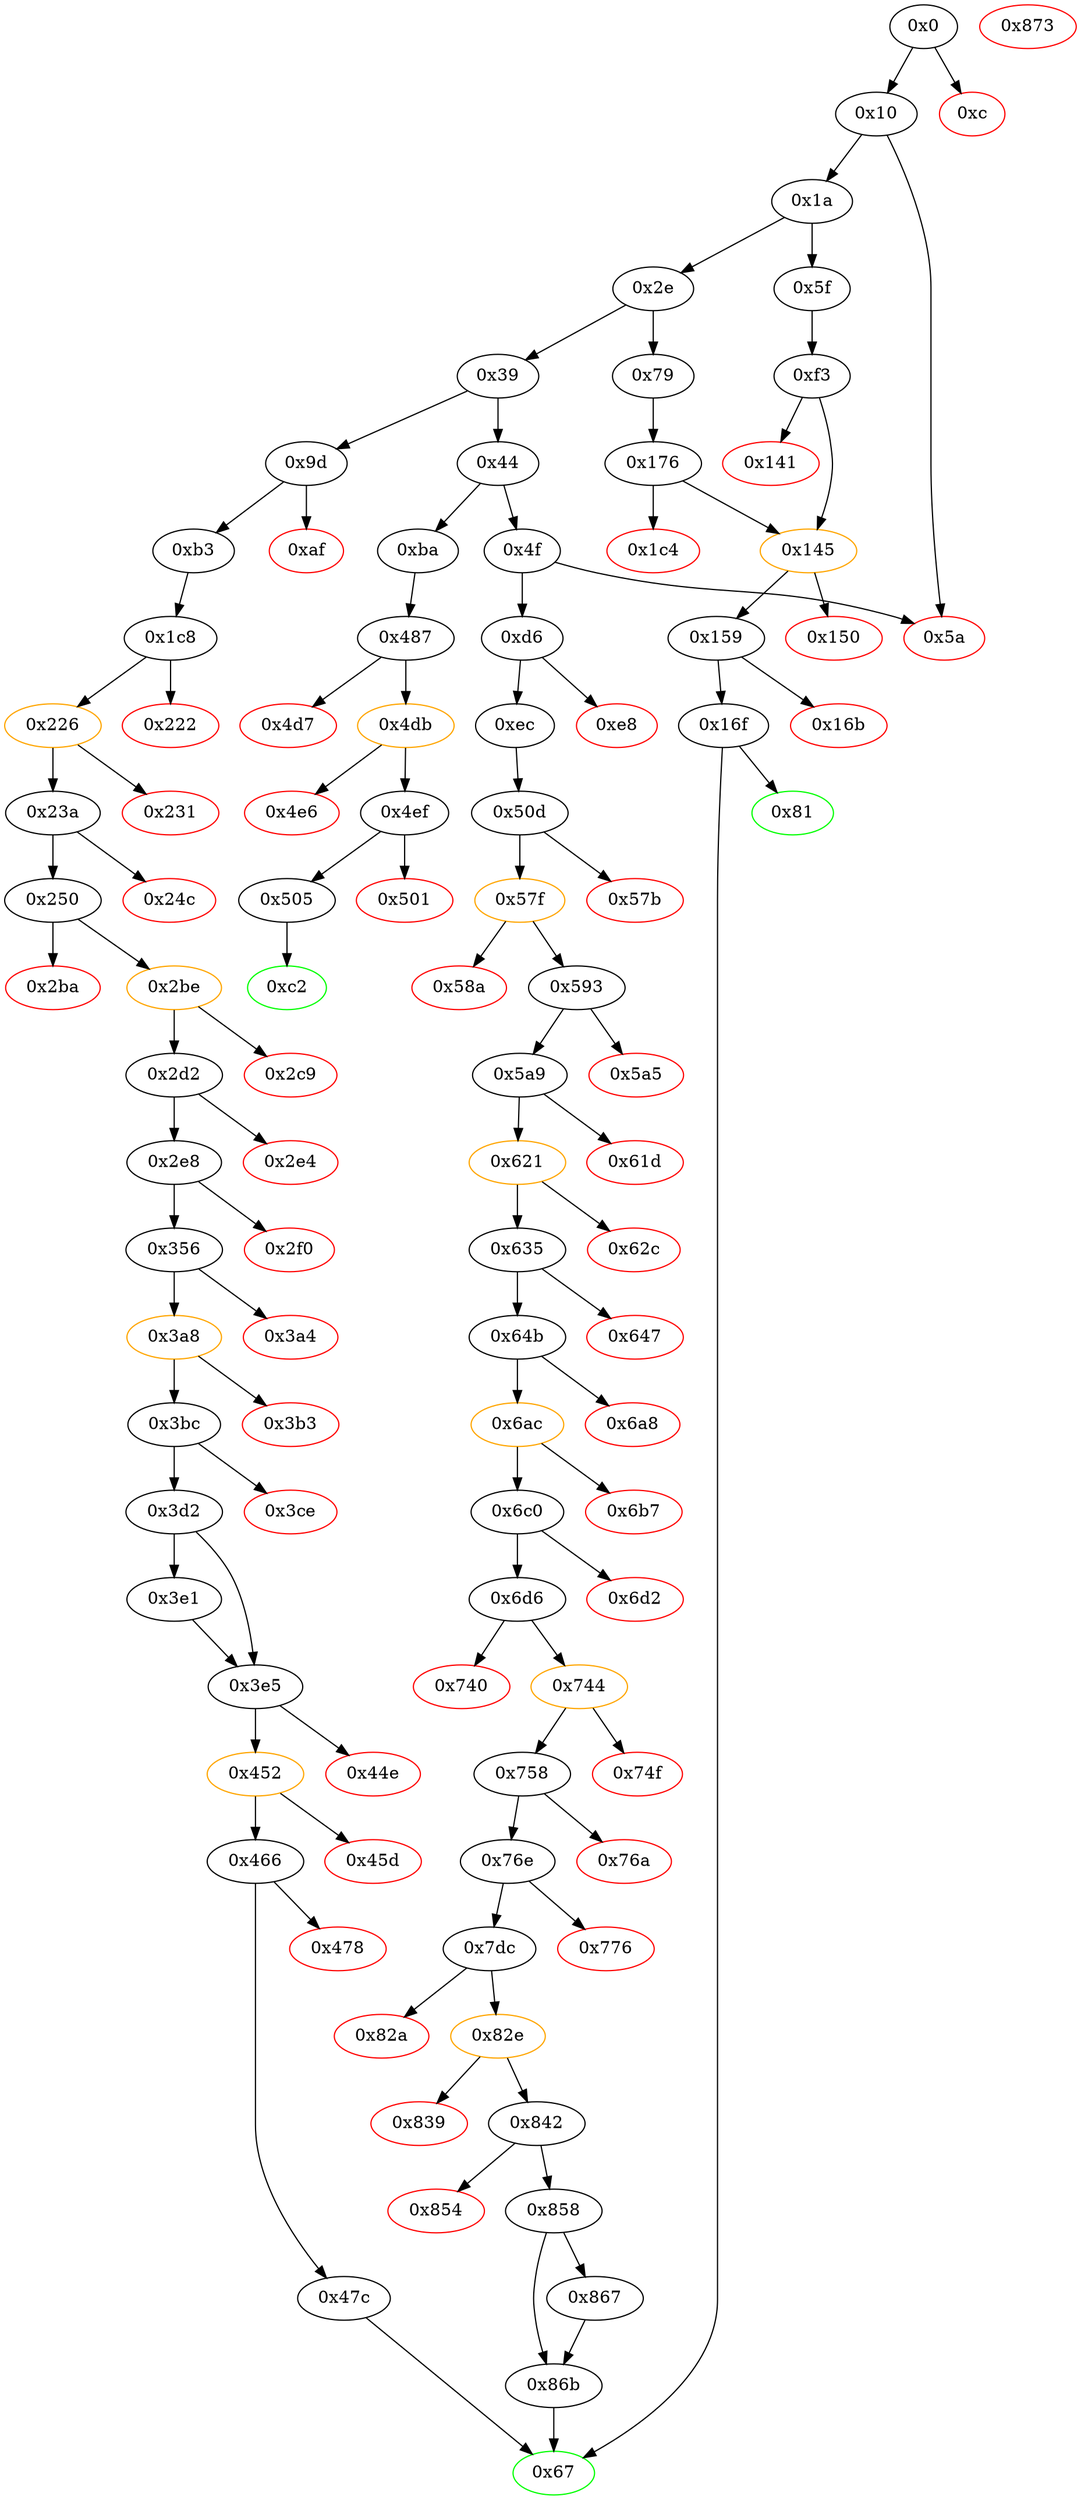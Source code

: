 strict digraph "" {
"0x2e" [fillcolor=white, id="0x2e", style=filled, tooltip="Block 0x2e\n[0x2e:0x38]\n---\nPredecessors: [0x1a]\nSuccessors: [0x39, 0x79]\n---\n0x2e DUP1\n0x2f PUSH4 0x6f307dc3\n0x34 EQ\n0x35 PUSH2 0x79\n0x38 JUMPI\n---\n0x2f: V19 = 0x6f307dc3\n0x34: V20 = EQ 0x6f307dc3 V15\n0x35: V21 = 0x79\n0x38: JUMPI 0x79 V20\n---\nEntry stack: [V15]\nStack pops: 1\nStack additions: [S0]\nExit stack: [V15]\n\nDef sites:\nV15: {0x1a.0x22}\n"];
"0x5a9" [fillcolor=white, id="0x5a9", style=filled, tooltip="Block 0x5a9\n[0x5a9:0x61c]\n---\nPredecessors: [0x593]\nSuccessors: [0x61d, 0x621]\n---\n0x5a9 JUMPDEST\n0x5aa POP\n0x5ab POP\n0x5ac PUSH1 0x1\n0x5ae SLOAD\n0x5af PUSH1 0x0\n0x5b1 DUP1\n0x5b2 SLOAD\n0x5b3 PUSH1 0x40\n0x5b5 DUP1\n0x5b6 MLOAD\n0x5b7 PUSH32 0x95ea7b300000000000000000000000000000000000000000000000000000000\n0x5d8 DUP2\n0x5d9 MSTORE\n0x5da PUSH1 0x1\n0x5dc PUSH1 0xa0\n0x5de PUSH1 0x2\n0x5e0 EXP\n0x5e1 SUB\n0x5e2 SWAP3\n0x5e3 DUP4\n0x5e4 AND\n0x5e5 PUSH1 0x4\n0x5e7 DUP3\n0x5e8 ADD\n0x5e9 MSTORE\n0x5ea PUSH1 0x24\n0x5ec DUP2\n0x5ed ADD\n0x5ee DUP8\n0x5ef SWAP1\n0x5f0 MSTORE\n0x5f1 SWAP1\n0x5f2 MLOAD\n0x5f3 SWAP2\n0x5f4 SWAP1\n0x5f5 SWAP4\n0x5f6 AND\n0x5f7 SWAP3\n0x5f8 PUSH4 0x95ea7b3\n0x5fd SWAP3\n0x5fe PUSH1 0x44\n0x600 DUP1\n0x601 DUP4\n0x602 ADD\n0x603 SWAP4\n0x604 PUSH1 0x20\n0x606 SWAP4\n0x607 SWAP1\n0x608 SWAP3\n0x609 SWAP1\n0x60a DUP4\n0x60b SWAP1\n0x60c SUB\n0x60d SWAP1\n0x60e SWAP2\n0x60f ADD\n0x610 SWAP1\n0x611 DUP3\n0x612 SWAP1\n0x613 DUP8\n0x614 DUP1\n0x615 EXTCODESIZE\n0x616 ISZERO\n0x617 DUP1\n0x618 ISZERO\n0x619 PUSH2 0x621\n0x61c JUMPI\n---\n0x5a9: JUMPDEST \n0x5ac: V496 = 0x1\n0x5ae: V497 = S[0x1]\n0x5af: V498 = 0x0\n0x5b2: V499 = S[0x0]\n0x5b3: V500 = 0x40\n0x5b6: V501 = M[0x40]\n0x5b7: V502 = 0x95ea7b300000000000000000000000000000000000000000000000000000000\n0x5d9: M[V501] = 0x95ea7b300000000000000000000000000000000000000000000000000000000\n0x5da: V503 = 0x1\n0x5dc: V504 = 0xa0\n0x5de: V505 = 0x2\n0x5e0: V506 = EXP 0x2 0xa0\n0x5e1: V507 = SUB 0x10000000000000000000000000000000000000000 0x1\n0x5e4: V508 = AND 0xffffffffffffffffffffffffffffffffffffffff V499\n0x5e5: V509 = 0x4\n0x5e8: V510 = ADD V501 0x4\n0x5e9: M[V510] = V508\n0x5ea: V511 = 0x24\n0x5ed: V512 = ADD V501 0x24\n0x5f0: M[V512] = V84\n0x5f2: V513 = M[0x40]\n0x5f6: V514 = AND V497 0xffffffffffffffffffffffffffffffffffffffff\n0x5f8: V515 = 0x95ea7b3\n0x5fe: V516 = 0x44\n0x602: V517 = ADD V501 0x44\n0x604: V518 = 0x20\n0x60c: V519 = SUB V501 V513\n0x60f: V520 = ADD 0x44 V519\n0x615: V521 = EXTCODESIZE V514\n0x616: V522 = ISZERO V521\n0x618: V523 = ISZERO V522\n0x619: V524 = 0x621\n0x61c: JUMPI 0x621 V523\n---\nEntry stack: [V15, 0x67, V84, 0x0, V489, V490]\nStack pops: 4\nStack additions: [S3, S2, V514, 0x95ea7b3, V517, 0x20, V513, V520, V513, 0x0, V514, V522]\nExit stack: [V15, 0x67, V84, 0x0, V514, 0x95ea7b3, V517, 0x20, V513, V520, V513, 0x0, V514, V522]\n\nDef sites:\nV15: {0x1a.0x22}\n0x67: {0xd6.0xd7}\nV84: {0xec.0xee}\n0x0: {0x50d.0x54d}\nV489: {0x593.0x59a}\nV490: {0x593.0x59b}\n"];
"0x356" [fillcolor=white, id="0x356", style=filled, tooltip="Block 0x356\n[0x356:0x3a3]\n---\nPredecessors: [0x2e8]\nSuccessors: [0x3a4, 0x3a8]\n---\n0x356 JUMPDEST\n0x357 PUSH1 0x0\n0x359 DUP1\n0x35a PUSH1 0x0\n0x35c SWAP1\n0x35d SLOAD\n0x35e SWAP1\n0x35f PUSH2 0x100\n0x362 EXP\n0x363 SWAP1\n0x364 DIV\n0x365 PUSH1 0x1\n0x367 PUSH1 0xa0\n0x369 PUSH1 0x2\n0x36b EXP\n0x36c SUB\n0x36d AND\n0x36e PUSH1 0x1\n0x370 PUSH1 0xa0\n0x372 PUSH1 0x2\n0x374 EXP\n0x375 SUB\n0x376 AND\n0x377 PUSH4 0x18160ddd\n0x37c PUSH1 0x40\n0x37e MLOAD\n0x37f DUP2\n0x380 PUSH4 0xffffffff\n0x385 AND\n0x386 PUSH1 0xe0\n0x388 PUSH1 0x2\n0x38a EXP\n0x38b MUL\n0x38c DUP2\n0x38d MSTORE\n0x38e PUSH1 0x4\n0x390 ADD\n0x391 PUSH1 0x20\n0x393 PUSH1 0x40\n0x395 MLOAD\n0x396 DUP1\n0x397 DUP4\n0x398 SUB\n0x399 DUP2\n0x39a DUP7\n0x39b DUP1\n0x39c EXTCODESIZE\n0x39d ISZERO\n0x39e DUP1\n0x39f ISZERO\n0x3a0 PUSH2 0x3a8\n0x3a3 JUMPI\n---\n0x356: JUMPDEST \n0x357: V282 = 0x0\n0x35a: V283 = 0x0\n0x35d: V284 = S[0x0]\n0x35f: V285 = 0x100\n0x362: V286 = EXP 0x100 0x0\n0x364: V287 = DIV V284 0x1\n0x365: V288 = 0x1\n0x367: V289 = 0xa0\n0x369: V290 = 0x2\n0x36b: V291 = EXP 0x2 0xa0\n0x36c: V292 = SUB 0x10000000000000000000000000000000000000000 0x1\n0x36d: V293 = AND 0xffffffffffffffffffffffffffffffffffffffff V287\n0x36e: V294 = 0x1\n0x370: V295 = 0xa0\n0x372: V296 = 0x2\n0x374: V297 = EXP 0x2 0xa0\n0x375: V298 = SUB 0x10000000000000000000000000000000000000000 0x1\n0x376: V299 = AND 0xffffffffffffffffffffffffffffffffffffffff V293\n0x377: V300 = 0x18160ddd\n0x37c: V301 = 0x40\n0x37e: V302 = M[0x40]\n0x380: V303 = 0xffffffff\n0x385: V304 = AND 0xffffffff 0x18160ddd\n0x386: V305 = 0xe0\n0x388: V306 = 0x2\n0x38a: V307 = EXP 0x2 0xe0\n0x38b: V308 = MUL 0x100000000000000000000000000000000000000000000000000000000 0x18160ddd\n0x38d: M[V302] = 0x18160ddd00000000000000000000000000000000000000000000000000000000\n0x38e: V309 = 0x4\n0x390: V310 = ADD 0x4 V302\n0x391: V311 = 0x20\n0x393: V312 = 0x40\n0x395: V313 = M[0x40]\n0x398: V314 = SUB V310 V313\n0x39c: V315 = EXTCODESIZE V299\n0x39d: V316 = ISZERO V315\n0x39f: V317 = ISZERO V316\n0x3a0: V318 = 0x3a8\n0x3a3: JUMPI 0x3a8 V317\n---\nEntry stack: [V15, 0x67, V63, 0x0, V220]\nStack pops: 0\nStack additions: [0x0, V299, 0x18160ddd, V310, 0x20, V313, V314, V313, V299, V316]\nExit stack: [V15, 0x67, V63, 0x0, V220, 0x0, V299, 0x18160ddd, V310, 0x20, V313, V314, V313, V299, V316]\n\nDef sites:\nV15: {0x1a.0x22}\n0x67: {0x9d.0x9e}\nV63: {0xb3.0xb5}\n0x0: {0x1c8.0x1c9}\nV220: {0x250.0x252}\n"];
"0x3bc" [fillcolor=white, id="0x3bc", style=filled, tooltip="Block 0x3bc\n[0x3bc:0x3cd]\n---\nPredecessors: [0x3a8]\nSuccessors: [0x3ce, 0x3d2]\n---\n0x3bc JUMPDEST\n0x3bd POP\n0x3be POP\n0x3bf POP\n0x3c0 POP\n0x3c1 PUSH1 0x40\n0x3c3 MLOAD\n0x3c4 RETURNDATASIZE\n0x3c5 PUSH1 0x20\n0x3c7 DUP2\n0x3c8 LT\n0x3c9 ISZERO\n0x3ca PUSH2 0x3d2\n0x3cd JUMPI\n---\n0x3bc: JUMPDEST \n0x3c1: V329 = 0x40\n0x3c3: V330 = M[0x40]\n0x3c4: V331 = RETURNDATASIZE\n0x3c5: V332 = 0x20\n0x3c8: V333 = LT V331 0x20\n0x3c9: V334 = ISZERO V333\n0x3ca: V335 = 0x3d2\n0x3cd: JUMPI 0x3d2 V334\n---\nEntry stack: [V15, 0x67, V63, 0x0, V220, 0x0, V299, 0x18160ddd, V310, V322]\nStack pops: 4\nStack additions: [V330, V331]\nExit stack: [V15, 0x67, V63, 0x0, V220, 0x0, V330, V331]\n\nDef sites:\nV15: {0x1a.0x22}\n0x67: {0x9d.0x9e}\nV63: {0xb3.0xb5}\n0x0: {0x1c8.0x1c9}\nV220: {0x250.0x252}\n0x0: {0x356.0x357}\nV299: {0x356.0x376}\n0x18160ddd: {0x356.0x377}\nV310: {0x356.0x390}\nV322: {0x3a8.0x3ac}\n"];
"0x24c" [color=red, fillcolor=white, id="0x24c", style=filled, tooltip="Block 0x24c\n[0x24c:0x24f]\n---\nPredecessors: [0x23a]\nSuccessors: []\n---\n0x24c PUSH1 0x0\n0x24e DUP1\n0x24f REVERT\n---\n0x24c: V219 = 0x0\n0x24f: REVERT 0x0 0x0\n---\nEntry stack: [V15, 0x67, V63, 0x0, 0x0, V213, V214]\nStack pops: 0\nStack additions: []\nExit stack: [V15, 0x67, V63, 0x0, 0x0, V213, V214]\n\nDef sites:\nV15: {0x1a.0x22}\n0x67: {0x9d.0x9e}\nV63: {0xb3.0xb5}\n0x0: {0x1c8.0x1c9}\n0x0: {0x1c8.0x1c9}\nV213: {0x23a.0x241}\nV214: {0x23a.0x242}\n"];
"0x3b3" [color=red, fillcolor=white, id="0x3b3", style=filled, tooltip="Block 0x3b3\n[0x3b3:0x3bb]\n---\nPredecessors: [0x3a8]\nSuccessors: []\n---\n0x3b3 RETURNDATASIZE\n0x3b4 PUSH1 0x0\n0x3b6 DUP1\n0x3b7 RETURNDATACOPY\n0x3b8 RETURNDATASIZE\n0x3b9 PUSH1 0x0\n0x3bb REVERT\n---\n0x3b3: V325 = RETURNDATASIZE\n0x3b4: V326 = 0x0\n0x3b7: RETURNDATACOPY 0x0 0x0 V325\n0x3b8: V327 = RETURNDATASIZE\n0x3b9: V328 = 0x0\n0x3bb: REVERT 0x0 V327\n---\nEntry stack: [V15, 0x67, V63, 0x0, V220, 0x0, V299, 0x18160ddd, V310, V322]\nStack pops: 0\nStack additions: []\nExit stack: [V15, 0x67, V63, 0x0, V220, 0x0, V299, 0x18160ddd, V310, V322]\n\nDef sites:\nV15: {0x1a.0x22}\n0x67: {0x9d.0x9e}\nV63: {0xb3.0xb5}\n0x0: {0x1c8.0x1c9}\nV220: {0x250.0x252}\n0x0: {0x356.0x357}\nV299: {0x356.0x376}\n0x18160ddd: {0x356.0x377}\nV310: {0x356.0x390}\nV322: {0x3a8.0x3ac}\n"];
"0x86b" [fillcolor=white, id="0x86b", style=filled, tooltip="Block 0x86b\n[0x86b:0x872]\n---\nPredecessors: [0x858, 0x867]\nSuccessors: [0x67]\n---\n0x86b JUMPDEST\n0x86c SWAP5\n0x86d SWAP4\n0x86e POP\n0x86f POP\n0x870 POP\n0x871 POP\n0x872 JUMP\n---\n0x86b: JUMPDEST \n0x872: JUMP 0x67\n---\nEntry stack: [V15, 0x67, V84, 0x0, V583, V700, S0]\nStack pops: 6\nStack additions: [S0]\nExit stack: [V15, S0]\n\nDef sites:\nV15: {0x1a.0x22}\n0x67: {0xd6.0xd7}\nV84: {0xec.0xee}\n0x0: {0x50d.0x54d}\nV583: {0x6d6.0x6d8}\nV700: {0x858.0x85a}\nS0: {0x858.0x85d, 0x867.0x86a}\n"];
"0x50d" [fillcolor=white, id="0x50d", style=filled, tooltip="Block 0x50d\n[0x50d:0x57a]\n---\nPredecessors: [0xec]\nSuccessors: [0x57b, 0x57f]\n---\n0x50d JUMPDEST\n0x50e PUSH1 0x1\n0x510 SLOAD\n0x511 PUSH1 0x40\n0x513 DUP1\n0x514 MLOAD\n0x515 PUSH32 0x23b872dd00000000000000000000000000000000000000000000000000000000\n0x536 DUP2\n0x537 MSTORE\n0x538 CALLER\n0x539 PUSH1 0x4\n0x53b DUP3\n0x53c ADD\n0x53d MSTORE\n0x53e ADDRESS\n0x53f PUSH1 0x24\n0x541 DUP3\n0x542 ADD\n0x543 MSTORE\n0x544 PUSH1 0x44\n0x546 DUP2\n0x547 ADD\n0x548 DUP5\n0x549 SWAP1\n0x54a MSTORE\n0x54b SWAP1\n0x54c MLOAD\n0x54d PUSH1 0x0\n0x54f SWAP3\n0x550 PUSH1 0x1\n0x552 PUSH1 0xa0\n0x554 PUSH1 0x2\n0x556 EXP\n0x557 SUB\n0x558 AND\n0x559 SWAP2\n0x55a PUSH4 0x23b872dd\n0x55f SWAP2\n0x560 PUSH1 0x64\n0x562 DUP1\n0x563 DUP4\n0x564 ADD\n0x565 SWAP3\n0x566 PUSH1 0x20\n0x568 SWAP3\n0x569 SWAP2\n0x56a SWAP1\n0x56b DUP3\n0x56c SWAP1\n0x56d SUB\n0x56e ADD\n0x56f DUP2\n0x570 DUP8\n0x571 DUP8\n0x572 DUP1\n0x573 EXTCODESIZE\n0x574 ISZERO\n0x575 DUP1\n0x576 ISZERO\n0x577 PUSH2 0x57f\n0x57a JUMPI\n---\n0x50d: JUMPDEST \n0x50e: V447 = 0x1\n0x510: V448 = S[0x1]\n0x511: V449 = 0x40\n0x514: V450 = M[0x40]\n0x515: V451 = 0x23b872dd00000000000000000000000000000000000000000000000000000000\n0x537: M[V450] = 0x23b872dd00000000000000000000000000000000000000000000000000000000\n0x538: V452 = CALLER\n0x539: V453 = 0x4\n0x53c: V454 = ADD V450 0x4\n0x53d: M[V454] = V452\n0x53e: V455 = ADDRESS\n0x53f: V456 = 0x24\n0x542: V457 = ADD V450 0x24\n0x543: M[V457] = V455\n0x544: V458 = 0x44\n0x547: V459 = ADD V450 0x44\n0x54a: M[V459] = V84\n0x54c: V460 = M[0x40]\n0x54d: V461 = 0x0\n0x550: V462 = 0x1\n0x552: V463 = 0xa0\n0x554: V464 = 0x2\n0x556: V465 = EXP 0x2 0xa0\n0x557: V466 = SUB 0x10000000000000000000000000000000000000000 0x1\n0x558: V467 = AND 0xffffffffffffffffffffffffffffffffffffffff V448\n0x55a: V468 = 0x23b872dd\n0x560: V469 = 0x64\n0x564: V470 = ADD V450 0x64\n0x566: V471 = 0x20\n0x56d: V472 = SUB V450 V460\n0x56e: V473 = ADD V472 0x64\n0x573: V474 = EXTCODESIZE V467\n0x574: V475 = ISZERO V474\n0x576: V476 = ISZERO V475\n0x577: V477 = 0x57f\n0x57a: JUMPI 0x57f V476\n---\nEntry stack: [V15, 0x67, V84]\nStack pops: 1\nStack additions: [S0, 0x0, V467, 0x23b872dd, V470, 0x20, V460, V473, V460, 0x0, V467, V475]\nExit stack: [V15, 0x67, V84, 0x0, V467, 0x23b872dd, V470, 0x20, V460, V473, V460, 0x0, V467, V475]\n\nDef sites:\nV15: {0x1a.0x22}\n0x67: {0xd6.0xd7}\nV84: {0xec.0xee}\n"];
"0xaf" [color=red, fillcolor=white, id="0xaf", style=filled, tooltip="Block 0xaf\n[0xaf:0xb2]\n---\nPredecessors: [0x9d]\nSuccessors: []\n---\n0xaf PUSH1 0x0\n0xb1 DUP1\n0xb2 REVERT\n---\n0xaf: V62 = 0x0\n0xb2: REVERT 0x0 0x0\n---\nEntry stack: [V15, 0x67, 0x4, V57]\nStack pops: 0\nStack additions: []\nExit stack: [V15, 0x67, 0x4, V57]\n\nDef sites:\nV15: {0x1a.0x22}\n0x67: {0x9d.0x9e}\n0x4: {0x9d.0xa1}\nV57: {0x9d.0xa5}\n"];
"0x159" [fillcolor=white, id="0x159", style=filled, tooltip="Block 0x159\n[0x159:0x16a]\n---\nPredecessors: [0x145]\nSuccessors: [0x16b, 0x16f]\n---\n0x159 JUMPDEST\n0x15a POP\n0x15b POP\n0x15c POP\n0x15d POP\n0x15e PUSH1 0x40\n0x160 MLOAD\n0x161 RETURNDATASIZE\n0x162 PUSH1 0x20\n0x164 DUP2\n0x165 LT\n0x166 ISZERO\n0x167 PUSH2 0x16f\n0x16a JUMPI\n---\n0x159: JUMPDEST \n0x15e: V133 = 0x40\n0x160: V134 = M[0x40]\n0x161: V135 = RETURNDATASIZE\n0x162: V136 = 0x20\n0x165: V137 = LT V135 0x20\n0x166: V138 = ISZERO V137\n0x167: V139 = 0x16f\n0x16a: JUMPI 0x16f V138\n---\nEntry stack: [V15, {0x67, 0x81}, 0x0, S3, {0x182df0f5, 0x6f307dc3}, S1, V126]\nStack pops: 4\nStack additions: [V134, V135]\nExit stack: [V15, {0x67, 0x81}, 0x0, V134, V135]\n\nDef sites:\nV15: {0x1a.0x22}\n{0x67, 0x81}: {0x79.0x7a, 0x5f.0x60}\n0x0: {0xf3.0xf4, 0x176.0x177}\nS3: {0xf3.0x113, 0x176.0x196}\n{0x182df0f5, 0x6f307dc3}: {0xf3.0x114, 0x176.0x197}\nS1: {0xf3.0x12d, 0x176.0x1b0}\nV126: {0x145.0x149}\n"];
"0x858" [fillcolor=white, id="0x858", style=filled, tooltip="Block 0x858\n[0x858:0x866]\n---\nPredecessors: [0x842]\nSuccessors: [0x867, 0x86b]\n---\n0x858 JUMPDEST\n0x859 POP\n0x85a MLOAD\n0x85b SWAP1\n0x85c POP\n0x85d PUSH1 0x0\n0x85f DUP3\n0x860 DUP3\n0x861 GT\n0x862 ISZERO\n0x863 PUSH2 0x86b\n0x866 JUMPI\n---\n0x858: JUMPDEST \n0x85a: V700 = M[V693]\n0x85d: V701 = 0x0\n0x861: V702 = GT V700 V583\n0x862: V703 = ISZERO V702\n0x863: V704 = 0x86b\n0x866: JUMPI 0x86b V703\n---\nEntry stack: [V15, 0x67, V84, 0x0, V583, 0x0, V693, V694]\nStack pops: 4\nStack additions: [S3, V700, 0x0]\nExit stack: [V15, 0x67, V84, 0x0, V583, V700, 0x0]\n\nDef sites:\nV15: {0x1a.0x22}\n0x67: {0xd6.0xd7}\nV84: {0xec.0xee}\n0x0: {0x50d.0x54d}\nV583: {0x6d6.0x6d8}\n0x0: {0x7dc.0x7dd}\nV693: {0x842.0x849}\nV694: {0x842.0x84a}\n"];
"0x6ac" [color=orange, fillcolor=white, id="0x6ac", style=filled, tooltip="Block 0x6ac\n[0x6ac:0x6b6]\n---\nPredecessors: [0x64b]\nSuccessors: [0x6b7, 0x6c0]\n---\n0x6ac JUMPDEST\n0x6ad POP\n0x6ae GAS\n0x6af STATICCALL\n0x6b0 ISZERO\n0x6b1 DUP1\n0x6b2 ISZERO\n0x6b3 PUSH2 0x6c0\n0x6b6 JUMPI\n---\n0x6ac: JUMPDEST \n0x6ae: V566 = GAS\n0x6af: V567 = STATICCALL V566 V554 V548 V560 V548 0x20\n0x6b0: V568 = ISZERO V567\n0x6b2: V569 = ISZERO V568\n0x6b3: V570 = 0x6c0\n0x6b6: JUMPI 0x6c0 V569\n---\nEntry stack: [V15, 0x67, V84, 0x0, 0x0, V554, 0x18160ddd, V557, 0x20, V548, V560, V548, V554, V562]\nStack pops: 6\nStack additions: [V568]\nExit stack: [V15, 0x67, V84, 0x0, 0x0, V554, 0x18160ddd, V557, V568]\n\nDef sites:\nV15: {0x1a.0x22}\n0x67: {0xd6.0xd7}\nV84: {0xec.0xee}\n0x0: {0x50d.0x54d}\n0x0: {0x64b.0x64e}\nV554: {0x64b.0x685}\n0x18160ddd: {0x64b.0x687}\nV557: {0x64b.0x691}\n0x20: {0x64b.0x693}\nV548: {0x64b.0x67a}\nV560: {0x64b.0x69c}\nV548: {0x64b.0x67a}\nV554: {0x64b.0x685}\nV562: {0x64b.0x6a1}\n"];
"0x593" [fillcolor=white, id="0x593", style=filled, tooltip="Block 0x593\n[0x593:0x5a4]\n---\nPredecessors: [0x57f]\nSuccessors: [0x5a5, 0x5a9]\n---\n0x593 JUMPDEST\n0x594 POP\n0x595 POP\n0x596 POP\n0x597 POP\n0x598 PUSH1 0x40\n0x59a MLOAD\n0x59b RETURNDATASIZE\n0x59c PUSH1 0x20\n0x59e DUP2\n0x59f LT\n0x5a0 ISZERO\n0x5a1 PUSH2 0x5a9\n0x5a4 JUMPI\n---\n0x593: JUMPDEST \n0x598: V488 = 0x40\n0x59a: V489 = M[0x40]\n0x59b: V490 = RETURNDATASIZE\n0x59c: V491 = 0x20\n0x59f: V492 = LT V490 0x20\n0x5a0: V493 = ISZERO V492\n0x5a1: V494 = 0x5a9\n0x5a4: JUMPI 0x5a9 V493\n---\nEntry stack: [V15, 0x67, V84, 0x0, V467, 0x23b872dd, V470, V481]\nStack pops: 4\nStack additions: [V489, V490]\nExit stack: [V15, 0x67, V84, 0x0, V489, V490]\n\nDef sites:\nV15: {0x1a.0x22}\n0x67: {0xd6.0xd7}\nV84: {0xec.0xee}\n0x0: {0x50d.0x54d}\nV467: {0x50d.0x558}\n0x23b872dd: {0x50d.0x55a}\nV470: {0x50d.0x564}\nV481: {0x57f.0x583}\n"];
"0x6d2" [color=red, fillcolor=white, id="0x6d2", style=filled, tooltip="Block 0x6d2\n[0x6d2:0x6d5]\n---\nPredecessors: [0x6c0]\nSuccessors: []\n---\n0x6d2 PUSH1 0x0\n0x6d4 DUP1\n0x6d5 REVERT\n---\n0x6d2: V582 = 0x0\n0x6d5: REVERT 0x0 0x0\n---\nEntry stack: [V15, 0x67, V84, 0x0, 0x0, V576, V577]\nStack pops: 0\nStack additions: []\nExit stack: [V15, 0x67, V84, 0x0, 0x0, V576, V577]\n\nDef sites:\nV15: {0x1a.0x22}\n0x67: {0xd6.0xd7}\nV84: {0xec.0xee}\n0x0: {0x50d.0x54d}\n0x0: {0x64b.0x64e}\nV576: {0x6c0.0x6c7}\nV577: {0x6c0.0x6c8}\n"];
"0x226" [color=orange, fillcolor=white, id="0x226", style=filled, tooltip="Block 0x226\n[0x226:0x230]\n---\nPredecessors: [0x1c8]\nSuccessors: [0x231, 0x23a]\n---\n0x226 JUMPDEST\n0x227 POP\n0x228 GAS\n0x229 STATICCALL\n0x22a ISZERO\n0x22b DUP1\n0x22c ISZERO\n0x22d PUSH2 0x23a\n0x230 JUMPI\n---\n0x226: JUMPDEST \n0x228: V203 = GAS\n0x229: V204 = STATICCALL V203 V191 V185 V197 V185 0x20\n0x22a: V205 = ISZERO V204\n0x22c: V206 = ISZERO V205\n0x22d: V207 = 0x23a\n0x230: JUMPI 0x23a V206\n---\nEntry stack: [V15, 0x67, V63, 0x0, 0x0, V191, 0x18160ddd, V194, 0x20, V185, V197, V185, V191, V199]\nStack pops: 6\nStack additions: [V205]\nExit stack: [V15, 0x67, V63, 0x0, 0x0, V191, 0x18160ddd, V194, V205]\n\nDef sites:\nV15: {0x1a.0x22}\n0x67: {0x9d.0x9e}\nV63: {0xb3.0xb5}\n0x0: {0x1c8.0x1c9}\n0x0: {0x1c8.0x1c9}\nV191: {0x1c8.0x200}\n0x18160ddd: {0x1c8.0x202}\nV194: {0x1c8.0x20c}\n0x20: {0x1c8.0x20e}\nV185: {0x1c8.0x1f5}\nV197: {0x1c8.0x216}\nV185: {0x1c8.0x1f5}\nV191: {0x1c8.0x200}\nV199: {0x1c8.0x21b}\n"];
"0x466" [fillcolor=white, id="0x466", style=filled, tooltip="Block 0x466\n[0x466:0x477]\n---\nPredecessors: [0x452]\nSuccessors: [0x478, 0x47c]\n---\n0x466 JUMPDEST\n0x467 POP\n0x468 POP\n0x469 POP\n0x46a POP\n0x46b PUSH1 0x40\n0x46d MLOAD\n0x46e RETURNDATASIZE\n0x46f PUSH1 0x20\n0x471 DUP2\n0x472 LT\n0x473 ISZERO\n0x474 PUSH2 0x47c\n0x477 JUMPI\n---\n0x466: JUMPDEST \n0x46b: V381 = 0x40\n0x46d: V382 = M[0x40]\n0x46e: V383 = RETURNDATASIZE\n0x46f: V384 = 0x20\n0x472: V385 = LT V383 0x20\n0x473: V386 = ISZERO V385\n0x474: V387 = 0x47c\n0x477: JUMPI 0x47c V386\n---\nEntry stack: [V15, 0x67, V63, 0x0, V220, V337, S4, V359, 0xa9059cbb, V362, V374]\nStack pops: 4\nStack additions: [V382, V383]\nExit stack: [V15, 0x67, V63, 0x0, V220, V337, S4, V382, V383]\n\nDef sites:\nV15: {0x1a.0x22}\n0x67: {0x9d.0x9e}\nV63: {0xb3.0xb5}\n0x0: {0x1c8.0x1c9}\nV220: {0x250.0x252}\nV337: {0x3d2.0x3d4}\nS4: {0x3e1.0x3e4, 0x3d2.0x3d7}\nV359: {0x3e5.0x429}\n0xa9059cbb: {0x3e5.0x42b}\nV362: {0x3e5.0x435}\nV374: {0x452.0x456}\n"];
"0x839" [color=red, fillcolor=white, id="0x839", style=filled, tooltip="Block 0x839\n[0x839:0x841]\n---\nPredecessors: [0x82e]\nSuccessors: []\n---\n0x839 RETURNDATASIZE\n0x83a PUSH1 0x0\n0x83c DUP1\n0x83d RETURNDATACOPY\n0x83e RETURNDATASIZE\n0x83f PUSH1 0x0\n0x841 REVERT\n---\n0x839: V688 = RETURNDATASIZE\n0x83a: V689 = 0x0\n0x83d: RETURNDATACOPY 0x0 0x0 V688\n0x83e: V690 = RETURNDATASIZE\n0x83f: V691 = 0x0\n0x841: REVERT 0x0 V690\n---\nEntry stack: [V15, 0x67, V84, 0x0, V583, 0x0, V662, 0x18160ddd, V673, V685]\nStack pops: 0\nStack additions: []\nExit stack: [V15, 0x67, V84, 0x0, V583, 0x0, V662, 0x18160ddd, V673, V685]\n\nDef sites:\nV15: {0x1a.0x22}\n0x67: {0xd6.0xd7}\nV84: {0xec.0xee}\n0x0: {0x50d.0x54d}\nV583: {0x6d6.0x6d8}\n0x0: {0x7dc.0x7dd}\nV662: {0x7dc.0x7fc}\n0x18160ddd: {0x7dc.0x7fd}\nV673: {0x7dc.0x816}\nV685: {0x82e.0x832}\n"];
"0x2e8" [fillcolor=white, id="0x2e8", style=filled, tooltip="Block 0x2e8\n[0x2e8:0x2ef]\n---\nPredecessors: [0x2d2]\nSuccessors: [0x2f0, 0x356]\n---\n0x2e8 JUMPDEST\n0x2e9 POP\n0x2ea MLOAD\n0x2eb ISZERO\n0x2ec PUSH2 0x356\n0x2ef JUMPI\n---\n0x2e8: JUMPDEST \n0x2ea: V263 = M[V256]\n0x2eb: V264 = ISZERO V263\n0x2ec: V265 = 0x356\n0x2ef: JUMPI 0x356 V264\n---\nEntry stack: [V15, 0x67, V63, 0x0, V220, V256, V257]\nStack pops: 2\nStack additions: []\nExit stack: [V15, 0x67, V63, 0x0, V220]\n\nDef sites:\nV15: {0x1a.0x22}\n0x67: {0x9d.0x9e}\nV63: {0xb3.0xb5}\n0x0: {0x1c8.0x1c9}\nV220: {0x250.0x252}\nV256: {0x2d2.0x2d9}\nV257: {0x2d2.0x2da}\n"];
"0x3d2" [fillcolor=white, id="0x3d2", style=filled, tooltip="Block 0x3d2\n[0x3d2:0x3e0]\n---\nPredecessors: [0x3bc]\nSuccessors: [0x3e1, 0x3e5]\n---\n0x3d2 JUMPDEST\n0x3d3 POP\n0x3d4 MLOAD\n0x3d5 SWAP1\n0x3d6 POP\n0x3d7 PUSH1 0x0\n0x3d9 DUP3\n0x3da DUP3\n0x3db LT\n0x3dc ISZERO\n0x3dd PUSH2 0x3e5\n0x3e0 JUMPI\n---\n0x3d2: JUMPDEST \n0x3d4: V337 = M[V330]\n0x3d7: V338 = 0x0\n0x3db: V339 = LT V337 V220\n0x3dc: V340 = ISZERO V339\n0x3dd: V341 = 0x3e5\n0x3e0: JUMPI 0x3e5 V340\n---\nEntry stack: [V15, 0x67, V63, 0x0, V220, 0x0, V330, V331]\nStack pops: 4\nStack additions: [S3, V337, 0x0]\nExit stack: [V15, 0x67, V63, 0x0, V220, V337, 0x0]\n\nDef sites:\nV15: {0x1a.0x22}\n0x67: {0x9d.0x9e}\nV63: {0xb3.0xb5}\n0x0: {0x1c8.0x1c9}\nV220: {0x250.0x252}\n0x0: {0x356.0x357}\nV330: {0x3bc.0x3c3}\nV331: {0x3bc.0x3c4}\n"];
"0x44e" [color=red, fillcolor=white, id="0x44e", style=filled, tooltip="Block 0x44e\n[0x44e:0x451]\n---\nPredecessors: [0x3e5]\nSuccessors: []\n---\n0x44e PUSH1 0x0\n0x450 DUP1\n0x451 REVERT\n---\n0x44e: V371 = 0x0\n0x451: REVERT 0x0 0x0\n---\nEntry stack: [V15, 0x67, V63, 0x0, V220, V337, S10, V359, 0xa9059cbb, V362, 0x20, V353, V365, V353, 0x0, V359, V368]\nStack pops: 0\nStack additions: []\nExit stack: [V15, 0x67, V63, 0x0, V220, V337, S10, V359, 0xa9059cbb, V362, 0x20, V353, V365, V353, 0x0, V359, V368]\n\nDef sites:\nV15: {0x1a.0x22}\n0x67: {0x9d.0x9e}\nV63: {0xb3.0xb5}\n0x0: {0x1c8.0x1c9}\nV220: {0x250.0x252}\nV337: {0x3d2.0x3d4}\nS10: {0x3e1.0x3e4, 0x3d2.0x3d7}\nV359: {0x3e5.0x429}\n0xa9059cbb: {0x3e5.0x42b}\nV362: {0x3e5.0x435}\n0x20: {0x3e5.0x437}\nV353: {0x3e5.0x41e}\nV365: {0x3e5.0x440}\nV353: {0x3e5.0x41e}\n0x0: {0x3e5.0x442}\nV359: {0x3e5.0x429}\nV368: {0x3e5.0x447}\n"];
"0x64b" [fillcolor=white, id="0x64b", style=filled, tooltip="Block 0x64b\n[0x64b:0x6a7]\n---\nPredecessors: [0x635]\nSuccessors: [0x6a8, 0x6ac]\n---\n0x64b JUMPDEST\n0x64c POP\n0x64d POP\n0x64e PUSH1 0x0\n0x650 DUP1\n0x651 SLOAD\n0x652 PUSH1 0x40\n0x654 DUP1\n0x655 MLOAD\n0x656 PUSH32 0x18160ddd00000000000000000000000000000000000000000000000000000000\n0x677 DUP2\n0x678 MSTORE\n0x679 SWAP1\n0x67a MLOAD\n0x67b PUSH1 0x1\n0x67d PUSH1 0xa0\n0x67f PUSH1 0x2\n0x681 EXP\n0x682 SUB\n0x683 SWAP1\n0x684 SWAP3\n0x685 AND\n0x686 SWAP2\n0x687 PUSH4 0x18160ddd\n0x68c SWAP2\n0x68d PUSH1 0x4\n0x68f DUP1\n0x690 DUP3\n0x691 ADD\n0x692 SWAP3\n0x693 PUSH1 0x20\n0x695 SWAP3\n0x696 SWAP1\n0x697 SWAP2\n0x698 SWAP1\n0x699 DUP3\n0x69a SWAP1\n0x69b SUB\n0x69c ADD\n0x69d DUP2\n0x69e DUP7\n0x69f DUP1\n0x6a0 EXTCODESIZE\n0x6a1 ISZERO\n0x6a2 DUP1\n0x6a3 ISZERO\n0x6a4 PUSH2 0x6ac\n0x6a7 JUMPI\n---\n0x64b: JUMPDEST \n0x64e: V543 = 0x0\n0x651: V544 = S[0x0]\n0x652: V545 = 0x40\n0x655: V546 = M[0x40]\n0x656: V547 = 0x18160ddd00000000000000000000000000000000000000000000000000000000\n0x678: M[V546] = 0x18160ddd00000000000000000000000000000000000000000000000000000000\n0x67a: V548 = M[0x40]\n0x67b: V549 = 0x1\n0x67d: V550 = 0xa0\n0x67f: V551 = 0x2\n0x681: V552 = EXP 0x2 0xa0\n0x682: V553 = SUB 0x10000000000000000000000000000000000000000 0x1\n0x685: V554 = AND V544 0xffffffffffffffffffffffffffffffffffffffff\n0x687: V555 = 0x18160ddd\n0x68d: V556 = 0x4\n0x691: V557 = ADD V546 0x4\n0x693: V558 = 0x20\n0x69b: V559 = SUB V546 V548\n0x69c: V560 = ADD V559 0x4\n0x6a0: V561 = EXTCODESIZE V554\n0x6a1: V562 = ISZERO V561\n0x6a3: V563 = ISZERO V562\n0x6a4: V564 = 0x6ac\n0x6a7: JUMPI 0x6ac V563\n---\nEntry stack: [V15, 0x67, V84, 0x0, V536, V537]\nStack pops: 2\nStack additions: [0x0, V554, 0x18160ddd, V557, 0x20, V548, V560, V548, V554, V562]\nExit stack: [V15, 0x67, V84, 0x0, 0x0, V554, 0x18160ddd, V557, 0x20, V548, V560, V548, V554, V562]\n\nDef sites:\nV15: {0x1a.0x22}\n0x67: {0xd6.0xd7}\nV84: {0xec.0xee}\n0x0: {0x50d.0x54d}\nV536: {0x635.0x63c}\nV537: {0x635.0x63d}\n"];
"0xd6" [fillcolor=white, id="0xd6", style=filled, tooltip="Block 0xd6\n[0xd6:0xe7]\n---\nPredecessors: [0x4f]\nSuccessors: [0xe8, 0xec]\n---\n0xd6 JUMPDEST\n0xd7 PUSH2 0x67\n0xda PUSH1 0x4\n0xdc DUP1\n0xdd CALLDATASIZE\n0xde SUB\n0xdf PUSH1 0x20\n0xe1 DUP2\n0xe2 LT\n0xe3 ISZERO\n0xe4 PUSH2 0xec\n0xe7 JUMPI\n---\n0xd6: JUMPDEST \n0xd7: V75 = 0x67\n0xda: V76 = 0x4\n0xdd: V77 = CALLDATASIZE\n0xde: V78 = SUB V77 0x4\n0xdf: V79 = 0x20\n0xe2: V80 = LT V78 0x20\n0xe3: V81 = ISZERO V80\n0xe4: V82 = 0xec\n0xe7: JUMPI 0xec V81\n---\nEntry stack: [V15]\nStack pops: 0\nStack additions: [0x67, 0x4, V78]\nExit stack: [V15, 0x67, 0x4, V78]\n\nDef sites:\nV15: {0x1a.0x22}\n"];
"0x145" [color=orange, fillcolor=white, id="0x145", style=filled, tooltip="Block 0x145\n[0x145:0x14f]\n---\nPredecessors: [0xf3, 0x176]\nSuccessors: [0x150, 0x159]\n---\n0x145 JUMPDEST\n0x146 POP\n0x147 GAS\n0x148 STATICCALL\n0x149 ISZERO\n0x14a DUP1\n0x14b ISZERO\n0x14c PUSH2 0x159\n0x14f JUMPI\n---\n0x145: JUMPDEST \n0x147: V124 = GAS\n0x148: V125 = STATICCALL V124 S1 S2 S3 S4 0x20\n0x149: V126 = ISZERO V125\n0x14b: V127 = ISZERO V126\n0x14c: V128 = 0x159\n0x14f: JUMPI 0x159 V127\n---\nEntry stack: [V15, {0x67, 0x81}, 0x0, S8, {0x182df0f5, 0x6f307dc3}, S6, 0x20, S4, S3, S2, S1, S0]\nStack pops: 6\nStack additions: [V126]\nExit stack: [V15, {0x67, 0x81}, 0x0, S8, {0x182df0f5, 0x6f307dc3}, S6, V126]\n\nDef sites:\nV15: {0x1a.0x22}\n{0x67, 0x81}: {0x79.0x7a, 0x5f.0x60}\n0x0: {0xf3.0xf4, 0x176.0x177}\nS8: {0xf3.0x113, 0x176.0x196}\n{0x182df0f5, 0x6f307dc3}: {0xf3.0x114, 0x176.0x197}\nS6: {0xf3.0x12d, 0x176.0x1b0}\n0x20: {0xf3.0x12e, 0x176.0x1b1}\nS4: {0xf3.0x132, 0x176.0x1b5}\nS3: {0xf3.0x135, 0x176.0x1b8}\nS2: {0xf3.0x132, 0x176.0x1b5}\nS1: {0xf3.0x113, 0x176.0x196}\nS0: {0xf3.0x13a, 0x176.0x1bd}\n"];
"0xc" [color=red, fillcolor=white, id="0xc", style=filled, tooltip="Block 0xc\n[0xc:0xf]\n---\nPredecessors: [0x0]\nSuccessors: []\n---\n0xc PUSH1 0x0\n0xe DUP1\n0xf REVERT\n---\n0xc: V5 = 0x0\n0xf: REVERT 0x0 0x0\n---\nEntry stack: [V2]\nStack pops: 0\nStack additions: []\nExit stack: [V2]\n\nDef sites:\nV2: {0x0.0x5}\n"];
"0x776" [color=red, fillcolor=white, id="0x776", style=filled, tooltip="Block 0x776\n[0x776:0x7db]\n---\nPredecessors: [0x76e]\nSuccessors: []\n---\n0x776 PUSH1 0x40\n0x778 DUP1\n0x779 MLOAD\n0x77a PUSH32 0x8c379a000000000000000000000000000000000000000000000000000000000\n0x79b DUP2\n0x79c MSTORE\n0x79d PUSH1 0x20\n0x79f PUSH1 0x4\n0x7a1 DUP3\n0x7a2 ADD\n0x7a3 MSTORE\n0x7a4 PUSH1 0xb\n0x7a6 PUSH1 0x24\n0x7a8 DUP3\n0x7a9 ADD\n0x7aa MSTORE\n0x7ab PUSH32 0x6d696e74206661696c6564000000000000000000000000000000000000000000\n0x7cc PUSH1 0x44\n0x7ce DUP3\n0x7cf ADD\n0x7d0 MSTORE\n0x7d1 SWAP1\n0x7d2 MLOAD\n0x7d3 SWAP1\n0x7d4 DUP2\n0x7d5 SWAP1\n0x7d6 SUB\n0x7d7 PUSH1 0x64\n0x7d9 ADD\n0x7da SWAP1\n0x7db REVERT\n---\n0x776: V629 = 0x40\n0x779: V630 = M[0x40]\n0x77a: V631 = 0x8c379a000000000000000000000000000000000000000000000000000000000\n0x79c: M[V630] = 0x8c379a000000000000000000000000000000000000000000000000000000000\n0x79d: V632 = 0x20\n0x79f: V633 = 0x4\n0x7a2: V634 = ADD V630 0x4\n0x7a3: M[V634] = 0x20\n0x7a4: V635 = 0xb\n0x7a6: V636 = 0x24\n0x7a9: V637 = ADD V630 0x24\n0x7aa: M[V637] = 0xb\n0x7ab: V638 = 0x6d696e74206661696c6564000000000000000000000000000000000000000000\n0x7cc: V639 = 0x44\n0x7cf: V640 = ADD V630 0x44\n0x7d0: M[V640] = 0x6d696e74206661696c6564000000000000000000000000000000000000000000\n0x7d2: V641 = M[0x40]\n0x7d6: V642 = SUB V630 V641\n0x7d7: V643 = 0x64\n0x7d9: V644 = ADD 0x64 V642\n0x7db: REVERT V641 V644\n---\nEntry stack: [V15, 0x67, V84, 0x0, V583]\nStack pops: 0\nStack additions: []\nExit stack: [V15, 0x67, V84, 0x0, V583]\n\nDef sites:\nV15: {0x1a.0x22}\n0x67: {0xd6.0xd7}\nV84: {0xec.0xee}\n0x0: {0x50d.0x54d}\nV583: {0x6d6.0x6d8}\n"];
"0x2c9" [color=red, fillcolor=white, id="0x2c9", style=filled, tooltip="Block 0x2c9\n[0x2c9:0x2d1]\n---\nPredecessors: [0x2be]\nSuccessors: []\n---\n0x2c9 RETURNDATASIZE\n0x2ca PUSH1 0x0\n0x2cc DUP1\n0x2cd RETURNDATACOPY\n0x2ce RETURNDATASIZE\n0x2cf PUSH1 0x0\n0x2d1 REVERT\n---\n0x2c9: V251 = RETURNDATASIZE\n0x2ca: V252 = 0x0\n0x2cd: RETURNDATACOPY 0x0 0x0 V251\n0x2ce: V253 = RETURNDATASIZE\n0x2cf: V254 = 0x0\n0x2d1: REVERT 0x0 V253\n---\nEntry stack: [V15, 0x67, V63, 0x0, V220, V234, 0x852a12e3, V237, V248]\nStack pops: 0\nStack additions: []\nExit stack: [V15, 0x67, V63, 0x0, V220, V234, 0x852a12e3, V237, V248]\n\nDef sites:\nV15: {0x1a.0x22}\n0x67: {0x9d.0x9e}\nV63: {0xb3.0xb5}\n0x0: {0x1c8.0x1c9}\nV220: {0x250.0x252}\nV234: {0x250.0x294}\n0x852a12e3: {0x250.0x296}\nV237: {0x250.0x2a0}\nV248: {0x2be.0x2c2}\n"];
"0x2be" [color=orange, fillcolor=white, id="0x2be", style=filled, tooltip="Block 0x2be\n[0x2be:0x2c8]\n---\nPredecessors: [0x250]\nSuccessors: [0x2c9, 0x2d2]\n---\n0x2be JUMPDEST\n0x2bf POP\n0x2c0 GAS\n0x2c1 CALL\n0x2c2 ISZERO\n0x2c3 DUP1\n0x2c4 ISZERO\n0x2c5 PUSH2 0x2d2\n0x2c8 JUMPI\n---\n0x2be: JUMPDEST \n0x2c0: V246 = GAS\n0x2c1: V247 = CALL V246 V234 0x0 V228 V240 V228 0x20\n0x2c2: V248 = ISZERO V247\n0x2c4: V249 = ISZERO V248\n0x2c5: V250 = 0x2d2\n0x2c8: JUMPI 0x2d2 V249\n---\nEntry stack: [V15, 0x67, V63, 0x0, V220, V234, 0x852a12e3, V237, 0x20, V228, V240, V228, 0x0, V234, V242]\nStack pops: 7\nStack additions: [V248]\nExit stack: [V15, 0x67, V63, 0x0, V220, V234, 0x852a12e3, V237, V248]\n\nDef sites:\nV15: {0x1a.0x22}\n0x67: {0x9d.0x9e}\nV63: {0xb3.0xb5}\n0x0: {0x1c8.0x1c9}\nV220: {0x250.0x252}\nV234: {0x250.0x294}\n0x852a12e3: {0x250.0x296}\nV237: {0x250.0x2a0}\n0x20: {0x250.0x2a2}\nV228: {0x250.0x286}\nV240: {0x250.0x2ac}\nV228: {0x250.0x286}\n0x0: {0x250.0x253}\nV234: {0x250.0x294}\nV242: {0x250.0x2b3}\n"];
"0x744" [color=orange, fillcolor=white, id="0x744", style=filled, tooltip="Block 0x744\n[0x744:0x74e]\n---\nPredecessors: [0x6d6]\nSuccessors: [0x74f, 0x758]\n---\n0x744 JUMPDEST\n0x745 POP\n0x746 GAS\n0x747 CALL\n0x748 ISZERO\n0x749 DUP1\n0x74a ISZERO\n0x74b PUSH2 0x758\n0x74e JUMPI\n---\n0x744: JUMPDEST \n0x746: V609 = GAS\n0x747: V610 = CALL V609 V597 0x0 V591 V603 V591 0x20\n0x748: V611 = ISZERO V610\n0x74a: V612 = ISZERO V611\n0x74b: V613 = 0x758\n0x74e: JUMPI 0x758 V612\n---\nEntry stack: [V15, 0x67, V84, 0x0, V583, V597, 0xa0712d68, V600, 0x20, V591, V603, V591, 0x0, V597, V605]\nStack pops: 7\nStack additions: [V611]\nExit stack: [V15, 0x67, V84, 0x0, V583, V597, 0xa0712d68, V600, V611]\n\nDef sites:\nV15: {0x1a.0x22}\n0x67: {0xd6.0xd7}\nV84: {0xec.0xee}\n0x0: {0x50d.0x54d}\nV583: {0x6d6.0x6d8}\nV597: {0x6d6.0x71a}\n0xa0712d68: {0x6d6.0x71c}\nV600: {0x6d6.0x726}\n0x20: {0x6d6.0x728}\nV591: {0x6d6.0x70c}\nV603: {0x6d6.0x732}\nV591: {0x6d6.0x70c}\n0x0: {0x6d6.0x6d9}\nV597: {0x6d6.0x71a}\nV605: {0x6d6.0x739}\n"];
"0x3a4" [color=red, fillcolor=white, id="0x3a4", style=filled, tooltip="Block 0x3a4\n[0x3a4:0x3a7]\n---\nPredecessors: [0x356]\nSuccessors: []\n---\n0x3a4 PUSH1 0x0\n0x3a6 DUP1\n0x3a7 REVERT\n---\n0x3a4: V319 = 0x0\n0x3a7: REVERT 0x0 0x0\n---\nEntry stack: [V15, 0x67, V63, 0x0, V220, 0x0, V299, 0x18160ddd, V310, 0x20, V313, V314, V313, V299, V316]\nStack pops: 0\nStack additions: []\nExit stack: [V15, 0x67, V63, 0x0, V220, 0x0, V299, 0x18160ddd, V310, 0x20, V313, V314, V313, V299, V316]\n\nDef sites:\nV15: {0x1a.0x22}\n0x67: {0x9d.0x9e}\nV63: {0xb3.0xb5}\n0x0: {0x1c8.0x1c9}\nV220: {0x250.0x252}\n0x0: {0x356.0x357}\nV299: {0x356.0x376}\n0x18160ddd: {0x356.0x377}\nV310: {0x356.0x390}\n0x20: {0x356.0x391}\nV313: {0x356.0x395}\nV314: {0x356.0x398}\nV313: {0x356.0x395}\nV299: {0x356.0x376}\nV316: {0x356.0x39d}\n"];
"0x635" [fillcolor=white, id="0x635", style=filled, tooltip="Block 0x635\n[0x635:0x646]\n---\nPredecessors: [0x621]\nSuccessors: [0x647, 0x64b]\n---\n0x635 JUMPDEST\n0x636 POP\n0x637 POP\n0x638 POP\n0x639 POP\n0x63a PUSH1 0x40\n0x63c MLOAD\n0x63d RETURNDATASIZE\n0x63e PUSH1 0x20\n0x640 DUP2\n0x641 LT\n0x642 ISZERO\n0x643 PUSH2 0x64b\n0x646 JUMPI\n---\n0x635: JUMPDEST \n0x63a: V535 = 0x40\n0x63c: V536 = M[0x40]\n0x63d: V537 = RETURNDATASIZE\n0x63e: V538 = 0x20\n0x641: V539 = LT V537 0x20\n0x642: V540 = ISZERO V539\n0x643: V541 = 0x64b\n0x646: JUMPI 0x64b V540\n---\nEntry stack: [V15, 0x67, V84, 0x0, V514, 0x95ea7b3, V517, V528]\nStack pops: 4\nStack additions: [V536, V537]\nExit stack: [V15, 0x67, V84, 0x0, V536, V537]\n\nDef sites:\nV15: {0x1a.0x22}\n0x67: {0xd6.0xd7}\nV84: {0xec.0xee}\n0x0: {0x50d.0x54d}\nV514: {0x5a9.0x5f6}\n0x95ea7b3: {0x5a9.0x5f8}\nV517: {0x5a9.0x602}\nV528: {0x621.0x625}\n"];
"0x7dc" [fillcolor=white, id="0x7dc", style=filled, tooltip="Block 0x7dc\n[0x7dc:0x829]\n---\nPredecessors: [0x76e]\nSuccessors: [0x82a, 0x82e]\n---\n0x7dc JUMPDEST\n0x7dd PUSH1 0x0\n0x7df DUP1\n0x7e0 PUSH1 0x0\n0x7e2 SWAP1\n0x7e3 SLOAD\n0x7e4 SWAP1\n0x7e5 PUSH2 0x100\n0x7e8 EXP\n0x7e9 SWAP1\n0x7ea DIV\n0x7eb PUSH1 0x1\n0x7ed PUSH1 0xa0\n0x7ef PUSH1 0x2\n0x7f1 EXP\n0x7f2 SUB\n0x7f3 AND\n0x7f4 PUSH1 0x1\n0x7f6 PUSH1 0xa0\n0x7f8 PUSH1 0x2\n0x7fa EXP\n0x7fb SUB\n0x7fc AND\n0x7fd PUSH4 0x18160ddd\n0x802 PUSH1 0x40\n0x804 MLOAD\n0x805 DUP2\n0x806 PUSH4 0xffffffff\n0x80b AND\n0x80c PUSH1 0xe0\n0x80e PUSH1 0x2\n0x810 EXP\n0x811 MUL\n0x812 DUP2\n0x813 MSTORE\n0x814 PUSH1 0x4\n0x816 ADD\n0x817 PUSH1 0x20\n0x819 PUSH1 0x40\n0x81b MLOAD\n0x81c DUP1\n0x81d DUP4\n0x81e SUB\n0x81f DUP2\n0x820 DUP7\n0x821 DUP1\n0x822 EXTCODESIZE\n0x823 ISZERO\n0x824 DUP1\n0x825 ISZERO\n0x826 PUSH2 0x82e\n0x829 JUMPI\n---\n0x7dc: JUMPDEST \n0x7dd: V645 = 0x0\n0x7e0: V646 = 0x0\n0x7e3: V647 = S[0x0]\n0x7e5: V648 = 0x100\n0x7e8: V649 = EXP 0x100 0x0\n0x7ea: V650 = DIV V647 0x1\n0x7eb: V651 = 0x1\n0x7ed: V652 = 0xa0\n0x7ef: V653 = 0x2\n0x7f1: V654 = EXP 0x2 0xa0\n0x7f2: V655 = SUB 0x10000000000000000000000000000000000000000 0x1\n0x7f3: V656 = AND 0xffffffffffffffffffffffffffffffffffffffff V650\n0x7f4: V657 = 0x1\n0x7f6: V658 = 0xa0\n0x7f8: V659 = 0x2\n0x7fa: V660 = EXP 0x2 0xa0\n0x7fb: V661 = SUB 0x10000000000000000000000000000000000000000 0x1\n0x7fc: V662 = AND 0xffffffffffffffffffffffffffffffffffffffff V656\n0x7fd: V663 = 0x18160ddd\n0x802: V664 = 0x40\n0x804: V665 = M[0x40]\n0x806: V666 = 0xffffffff\n0x80b: V667 = AND 0xffffffff 0x18160ddd\n0x80c: V668 = 0xe0\n0x80e: V669 = 0x2\n0x810: V670 = EXP 0x2 0xe0\n0x811: V671 = MUL 0x100000000000000000000000000000000000000000000000000000000 0x18160ddd\n0x813: M[V665] = 0x18160ddd00000000000000000000000000000000000000000000000000000000\n0x814: V672 = 0x4\n0x816: V673 = ADD 0x4 V665\n0x817: V674 = 0x20\n0x819: V675 = 0x40\n0x81b: V676 = M[0x40]\n0x81e: V677 = SUB V673 V676\n0x822: V678 = EXTCODESIZE V662\n0x823: V679 = ISZERO V678\n0x825: V680 = ISZERO V679\n0x826: V681 = 0x82e\n0x829: JUMPI 0x82e V680\n---\nEntry stack: [V15, 0x67, V84, 0x0, V583]\nStack pops: 0\nStack additions: [0x0, V662, 0x18160ddd, V673, 0x20, V676, V677, V676, V662, V679]\nExit stack: [V15, 0x67, V84, 0x0, V583, 0x0, V662, 0x18160ddd, V673, 0x20, V676, V677, V676, V662, V679]\n\nDef sites:\nV15: {0x1a.0x22}\n0x67: {0xd6.0xd7}\nV84: {0xec.0xee}\n0x0: {0x50d.0x54d}\nV583: {0x6d6.0x6d8}\n"];
"0x44" [fillcolor=white, id="0x44", style=filled, tooltip="Block 0x44\n[0x44:0x4e]\n---\nPredecessors: [0x39]\nSuccessors: [0x4f, 0xba]\n---\n0x44 DUP1\n0x45 PUSH4 0xa6afed95\n0x4a EQ\n0x4b PUSH2 0xba\n0x4e JUMPI\n---\n0x45: V25 = 0xa6afed95\n0x4a: V26 = EQ 0xa6afed95 V15\n0x4b: V27 = 0xba\n0x4e: JUMPI 0xba V26\n---\nEntry stack: [V15]\nStack pops: 1\nStack additions: [S0]\nExit stack: [V15]\n\nDef sites:\nV15: {0x1a.0x22}\n"];
"0x9d" [fillcolor=white, id="0x9d", style=filled, tooltip="Block 0x9d\n[0x9d:0xae]\n---\nPredecessors: [0x39]\nSuccessors: [0xaf, 0xb3]\n---\n0x9d JUMPDEST\n0x9e PUSH2 0x67\n0xa1 PUSH1 0x4\n0xa3 DUP1\n0xa4 CALLDATASIZE\n0xa5 SUB\n0xa6 PUSH1 0x20\n0xa8 DUP2\n0xa9 LT\n0xaa ISZERO\n0xab PUSH2 0xb3\n0xae JUMPI\n---\n0x9d: JUMPDEST \n0x9e: V54 = 0x67\n0xa1: V55 = 0x4\n0xa4: V56 = CALLDATASIZE\n0xa5: V57 = SUB V56 0x4\n0xa6: V58 = 0x20\n0xa9: V59 = LT V57 0x20\n0xaa: V60 = ISZERO V59\n0xab: V61 = 0xb3\n0xae: JUMPI 0xb3 V60\n---\nEntry stack: [V15]\nStack pops: 0\nStack additions: [0x67, 0x4, V57]\nExit stack: [V15, 0x67, 0x4, V57]\n\nDef sites:\nV15: {0x1a.0x22}\n"];
"0x5f" [fillcolor=white, id="0x5f", style=filled, tooltip="Block 0x5f\n[0x5f:0x66]\n---\nPredecessors: [0x1a]\nSuccessors: [0xf3]\n---\n0x5f JUMPDEST\n0x60 PUSH2 0x67\n0x63 PUSH2 0xf3\n0x66 JUMP\n---\n0x5f: JUMPDEST \n0x60: V32 = 0x67\n0x63: V33 = 0xf3\n0x66: JUMP 0xf3\n---\nEntry stack: [V15]\nStack pops: 0\nStack additions: [0x67]\nExit stack: [V15, 0x67]\n\nDef sites:\nV15: {0x1a.0x22}\n"];
"0x854" [color=red, fillcolor=white, id="0x854", style=filled, tooltip="Block 0x854\n[0x854:0x857]\n---\nPredecessors: [0x842]\nSuccessors: []\n---\n0x854 PUSH1 0x0\n0x856 DUP1\n0x857 REVERT\n---\n0x854: V699 = 0x0\n0x857: REVERT 0x0 0x0\n---\nEntry stack: [V15, 0x67, V84, 0x0, V583, 0x0, V693, V694]\nStack pops: 0\nStack additions: []\nExit stack: [V15, 0x67, V84, 0x0, V583, 0x0, V693, V694]\n\nDef sites:\nV15: {0x1a.0x22}\n0x67: {0xd6.0xd7}\nV84: {0xec.0xee}\n0x0: {0x50d.0x54d}\nV583: {0x6d6.0x6d8}\n0x0: {0x7dc.0x7dd}\nV693: {0x842.0x849}\nV694: {0x842.0x84a}\n"];
"0x6d6" [fillcolor=white, id="0x6d6", style=filled, tooltip="Block 0x6d6\n[0x6d6:0x73f]\n---\nPredecessors: [0x6c0]\nSuccessors: [0x740, 0x744]\n---\n0x6d6 JUMPDEST\n0x6d7 POP\n0x6d8 MLOAD\n0x6d9 PUSH1 0x0\n0x6db DUP1\n0x6dc SLOAD\n0x6dd PUSH1 0x40\n0x6df DUP1\n0x6e0 MLOAD\n0x6e1 PUSH32 0xa0712d6800000000000000000000000000000000000000000000000000000000\n0x702 DUP2\n0x703 MSTORE\n0x704 PUSH1 0x4\n0x706 DUP2\n0x707 ADD\n0x708 DUP9\n0x709 SWAP1\n0x70a MSTORE\n0x70b SWAP1\n0x70c MLOAD\n0x70d SWAP4\n0x70e SWAP5\n0x70f POP\n0x710 PUSH1 0x1\n0x712 PUSH1 0xa0\n0x714 PUSH1 0x2\n0x716 EXP\n0x717 SUB\n0x718 SWAP1\n0x719 SWAP2\n0x71a AND\n0x71b SWAP3\n0x71c PUSH4 0xa0712d68\n0x721 SWAP3\n0x722 PUSH1 0x24\n0x724 DUP1\n0x725 DUP5\n0x726 ADD\n0x727 SWAP4\n0x728 PUSH1 0x20\n0x72a SWAP4\n0x72b SWAP3\n0x72c SWAP1\n0x72d DUP4\n0x72e SWAP1\n0x72f SUB\n0x730 SWAP1\n0x731 SWAP2\n0x732 ADD\n0x733 SWAP1\n0x734 DUP3\n0x735 SWAP1\n0x736 DUP8\n0x737 DUP1\n0x738 EXTCODESIZE\n0x739 ISZERO\n0x73a DUP1\n0x73b ISZERO\n0x73c PUSH2 0x744\n0x73f JUMPI\n---\n0x6d6: JUMPDEST \n0x6d8: V583 = M[V576]\n0x6d9: V584 = 0x0\n0x6dc: V585 = S[0x0]\n0x6dd: V586 = 0x40\n0x6e0: V587 = M[0x40]\n0x6e1: V588 = 0xa0712d6800000000000000000000000000000000000000000000000000000000\n0x703: M[V587] = 0xa0712d6800000000000000000000000000000000000000000000000000000000\n0x704: V589 = 0x4\n0x707: V590 = ADD V587 0x4\n0x70a: M[V590] = V84\n0x70c: V591 = M[0x40]\n0x710: V592 = 0x1\n0x712: V593 = 0xa0\n0x714: V594 = 0x2\n0x716: V595 = EXP 0x2 0xa0\n0x717: V596 = SUB 0x10000000000000000000000000000000000000000 0x1\n0x71a: V597 = AND V585 0xffffffffffffffffffffffffffffffffffffffff\n0x71c: V598 = 0xa0712d68\n0x722: V599 = 0x24\n0x726: V600 = ADD V587 0x24\n0x728: V601 = 0x20\n0x72f: V602 = SUB V587 V591\n0x732: V603 = ADD 0x24 V602\n0x738: V604 = EXTCODESIZE V597\n0x739: V605 = ISZERO V604\n0x73b: V606 = ISZERO V605\n0x73c: V607 = 0x744\n0x73f: JUMPI 0x744 V606\n---\nEntry stack: [V15, 0x67, V84, 0x0, 0x0, V576, V577]\nStack pops: 5\nStack additions: [S4, S3, V583, V597, 0xa0712d68, V600, 0x20, V591, V603, V591, 0x0, V597, V605]\nExit stack: [V15, 0x67, V84, 0x0, V583, V597, 0xa0712d68, V600, 0x20, V591, V603, V591, 0x0, V597, V605]\n\nDef sites:\nV15: {0x1a.0x22}\n0x67: {0xd6.0xd7}\nV84: {0xec.0xee}\n0x0: {0x50d.0x54d}\n0x0: {0x64b.0x64e}\nV576: {0x6c0.0x6c7}\nV577: {0x6c0.0x6c8}\n"];
"0xec" [fillcolor=white, id="0xec", style=filled, tooltip="Block 0xec\n[0xec:0xf2]\n---\nPredecessors: [0xd6]\nSuccessors: [0x50d]\n---\n0xec JUMPDEST\n0xed POP\n0xee CALLDATALOAD\n0xef PUSH2 0x50d\n0xf2 JUMP\n---\n0xec: JUMPDEST \n0xee: V84 = CALLDATALOAD 0x4\n0xef: V85 = 0x50d\n0xf2: JUMP 0x50d\n---\nEntry stack: [V15, 0x67, 0x4, V78]\nStack pops: 2\nStack additions: [V84]\nExit stack: [V15, 0x67, V84]\n\nDef sites:\nV15: {0x1a.0x22}\n0x67: {0xd6.0xd7}\n0x4: {0xd6.0xda}\nV78: {0xd6.0xde}\n"];
"0x76e" [fillcolor=white, id="0x76e", style=filled, tooltip="Block 0x76e\n[0x76e:0x775]\n---\nPredecessors: [0x758]\nSuccessors: [0x776, 0x7dc]\n---\n0x76e JUMPDEST\n0x76f POP\n0x770 MLOAD\n0x771 ISZERO\n0x772 PUSH2 0x7dc\n0x775 JUMPI\n---\n0x76e: JUMPDEST \n0x770: V626 = M[V619]\n0x771: V627 = ISZERO V626\n0x772: V628 = 0x7dc\n0x775: JUMPI 0x7dc V627\n---\nEntry stack: [V15, 0x67, V84, 0x0, V583, V619, V620]\nStack pops: 2\nStack additions: []\nExit stack: [V15, 0x67, V84, 0x0, V583]\n\nDef sites:\nV15: {0x1a.0x22}\n0x67: {0xd6.0xd7}\nV84: {0xec.0xee}\n0x0: {0x50d.0x54d}\nV583: {0x6d6.0x6d8}\nV619: {0x758.0x75f}\nV620: {0x758.0x760}\n"];
"0x79" [fillcolor=white, id="0x79", style=filled, tooltip="Block 0x79\n[0x79:0x80]\n---\nPredecessors: [0x2e]\nSuccessors: [0x176]\n---\n0x79 JUMPDEST\n0x7a PUSH2 0x81\n0x7d PUSH2 0x176\n0x80 JUMP\n---\n0x79: JUMPDEST \n0x7a: V40 = 0x81\n0x7d: V41 = 0x176\n0x80: JUMP 0x176\n---\nEntry stack: [V15]\nStack pops: 0\nStack additions: [0x81]\nExit stack: [V15, 0x81]\n\nDef sites:\nV15: {0x1a.0x22}\n"];
"0x16f" [fillcolor=white, id="0x16f", style=filled, tooltip="Block 0x16f\n[0x16f:0x175]\n---\nPredecessors: [0x159]\nSuccessors: [0x67, 0x81]\n---\n0x16f JUMPDEST\n0x170 POP\n0x171 MLOAD\n0x172 SWAP1\n0x173 POP\n0x174 SWAP1\n0x175 JUMP\n---\n0x16f: JUMPDEST \n0x171: V141 = M[V134]\n0x175: JUMP {0x67, 0x81}\n---\nEntry stack: [V15, {0x67, 0x81}, 0x0, V134, V135]\nStack pops: 4\nStack additions: [V141]\nExit stack: [V15, V141]\n\nDef sites:\nV15: {0x1a.0x22}\n{0x67, 0x81}: {0x79.0x7a, 0x5f.0x60}\n0x0: {0xf3.0xf4, 0x176.0x177}\nV134: {0x159.0x160}\nV135: {0x159.0x161}\n"];
"0x873" [color=red, fillcolor=white, id="0x873", style=filled, tooltip="Block 0x873\n[0x873:0x89e]\n---\nPredecessors: []\nSuccessors: []\n---\n0x873 INVALID\n0x874 LOG1\n0x875 PUSH6 0x627a7a723058\n0x87c SHA3\n0x87d EXTCODEHASH\n0x87e MSTORE\n0x87f MISSING 0x26\n0x880 SLT\n0x881 CALLDATASIZE\n0x882 MISSING 0xba\n0x883 MISSING 0xc4\n0x884 MISSING 0xbf\n0x885 SWAP7\n0x886 MISSING 0x4d\n0x887 SWAP11\n0x888 MISSING 0x4c\n0x889 MISSING 0xaf\n0x88a MISSING 0xb5\n0x88b MISSING 0xb3\n0x88c LT\n0x88d MISSING 0xde\n0x88e MISSING 0x21\n0x88f MISSING 0xad\n0x890 PUSH8 0x55500b58151eb9df\n0x899 MISSING 0xda\n0x89a EXTCODESIZE\n0x89b MISSING 0xa8\n0x89c MISSING 0x4f\n0x89d STOP\n0x89e MISSING 0x29\n---\n0x873: INVALID \n0x874: LOG S0 S1 S2\n0x875: V706 = 0x627a7a723058\n0x87c: V707 = SHA3 0x627a7a723058 S3\n0x87d: V708 = EXTCODEHASH V707\n0x87e: M[V708] = S4\n0x87f: MISSING 0x26\n0x880: V709 = SLT S0 S1\n0x881: V710 = CALLDATASIZE\n0x882: MISSING 0xba\n0x883: MISSING 0xc4\n0x884: MISSING 0xbf\n0x886: MISSING 0x4d\n0x888: MISSING 0x4c\n0x889: MISSING 0xaf\n0x88a: MISSING 0xb5\n0x88b: MISSING 0xb3\n0x88c: V711 = LT S0 S1\n0x88d: MISSING 0xde\n0x88e: MISSING 0x21\n0x88f: MISSING 0xad\n0x890: V712 = 0x55500b58151eb9df\n0x899: MISSING 0xda\n0x89a: V713 = EXTCODESIZE S0\n0x89b: MISSING 0xa8\n0x89c: MISSING 0x4f\n0x89d: STOP \n0x89e: MISSING 0x29\n---\nEntry stack: []\nStack pops: 0\nStack additions: [V710, V709, S7, S1, S2, S3, S4, S5, S6, S0, S11, S1, S2, S3, S4, S5, S6, S7, S8, S9, S10, S0, V711, 0x55500b58151eb9df, V713]\nExit stack: []\n\nDef sites:\n"];
"0x5a5" [color=red, fillcolor=white, id="0x5a5", style=filled, tooltip="Block 0x5a5\n[0x5a5:0x5a8]\n---\nPredecessors: [0x593]\nSuccessors: []\n---\n0x5a5 PUSH1 0x0\n0x5a7 DUP1\n0x5a8 REVERT\n---\n0x5a5: V495 = 0x0\n0x5a8: REVERT 0x0 0x0\n---\nEntry stack: [V15, 0x67, V84, 0x0, V489, V490]\nStack pops: 0\nStack additions: []\nExit stack: [V15, 0x67, V84, 0x0, V489, V490]\n\nDef sites:\nV15: {0x1a.0x22}\n0x67: {0xd6.0xd7}\nV84: {0xec.0xee}\n0x0: {0x50d.0x54d}\nV489: {0x593.0x59a}\nV490: {0x593.0x59b}\n"];
"0x1c8" [fillcolor=white, id="0x1c8", style=filled, tooltip="Block 0x1c8\n[0x1c8:0x221]\n---\nPredecessors: [0xb3]\nSuccessors: [0x222, 0x226]\n---\n0x1c8 JUMPDEST\n0x1c9 PUSH1 0x0\n0x1cb DUP1\n0x1cc SLOAD\n0x1cd PUSH1 0x40\n0x1cf DUP1\n0x1d0 MLOAD\n0x1d1 PUSH32 0x18160ddd00000000000000000000000000000000000000000000000000000000\n0x1f2 DUP2\n0x1f3 MSTORE\n0x1f4 SWAP1\n0x1f5 MLOAD\n0x1f6 DUP4\n0x1f7 SWAP3\n0x1f8 PUSH1 0x1\n0x1fa PUSH1 0xa0\n0x1fc PUSH1 0x2\n0x1fe EXP\n0x1ff SUB\n0x200 AND\n0x201 SWAP2\n0x202 PUSH4 0x18160ddd\n0x207 SWAP2\n0x208 PUSH1 0x4\n0x20a DUP1\n0x20b DUP4\n0x20c ADD\n0x20d SWAP3\n0x20e PUSH1 0x20\n0x210 SWAP3\n0x211 SWAP2\n0x212 SWAP1\n0x213 DUP3\n0x214 SWAP1\n0x215 SUB\n0x216 ADD\n0x217 DUP2\n0x218 DUP7\n0x219 DUP1\n0x21a EXTCODESIZE\n0x21b ISZERO\n0x21c DUP1\n0x21d ISZERO\n0x21e PUSH2 0x226\n0x221 JUMPI\n---\n0x1c8: JUMPDEST \n0x1c9: V180 = 0x0\n0x1cc: V181 = S[0x0]\n0x1cd: V182 = 0x40\n0x1d0: V183 = M[0x40]\n0x1d1: V184 = 0x18160ddd00000000000000000000000000000000000000000000000000000000\n0x1f3: M[V183] = 0x18160ddd00000000000000000000000000000000000000000000000000000000\n0x1f5: V185 = M[0x40]\n0x1f8: V186 = 0x1\n0x1fa: V187 = 0xa0\n0x1fc: V188 = 0x2\n0x1fe: V189 = EXP 0x2 0xa0\n0x1ff: V190 = SUB 0x10000000000000000000000000000000000000000 0x1\n0x200: V191 = AND 0xffffffffffffffffffffffffffffffffffffffff V181\n0x202: V192 = 0x18160ddd\n0x208: V193 = 0x4\n0x20c: V194 = ADD V183 0x4\n0x20e: V195 = 0x20\n0x215: V196 = SUB V183 V185\n0x216: V197 = ADD V196 0x4\n0x21a: V198 = EXTCODESIZE V191\n0x21b: V199 = ISZERO V198\n0x21d: V200 = ISZERO V199\n0x21e: V201 = 0x226\n0x221: JUMPI 0x226 V200\n---\nEntry stack: [V15, 0x67, V63]\nStack pops: 0\nStack additions: [0x0, 0x0, V191, 0x18160ddd, V194, 0x20, V185, V197, V185, V191, V199]\nExit stack: [V15, 0x67, V63, 0x0, 0x0, V191, 0x18160ddd, V194, 0x20, V185, V197, V185, V191, V199]\n\nDef sites:\nV15: {0x1a.0x22}\n0x67: {0x9d.0x9e}\nV63: {0xb3.0xb5}\n"];
"0x57f" [color=orange, fillcolor=white, id="0x57f", style=filled, tooltip="Block 0x57f\n[0x57f:0x589]\n---\nPredecessors: [0x50d]\nSuccessors: [0x58a, 0x593]\n---\n0x57f JUMPDEST\n0x580 POP\n0x581 GAS\n0x582 CALL\n0x583 ISZERO\n0x584 DUP1\n0x585 ISZERO\n0x586 PUSH2 0x593\n0x589 JUMPI\n---\n0x57f: JUMPDEST \n0x581: V479 = GAS\n0x582: V480 = CALL V479 V467 0x0 V460 V473 V460 0x20\n0x583: V481 = ISZERO V480\n0x585: V482 = ISZERO V481\n0x586: V483 = 0x593\n0x589: JUMPI 0x593 V482\n---\nEntry stack: [V15, 0x67, V84, 0x0, V467, 0x23b872dd, V470, 0x20, V460, V473, V460, 0x0, V467, V475]\nStack pops: 7\nStack additions: [V481]\nExit stack: [V15, 0x67, V84, 0x0, V467, 0x23b872dd, V470, V481]\n\nDef sites:\nV15: {0x1a.0x22}\n0x67: {0xd6.0xd7}\nV84: {0xec.0xee}\n0x0: {0x50d.0x54d}\nV467: {0x50d.0x558}\n0x23b872dd: {0x50d.0x55a}\nV470: {0x50d.0x564}\n0x20: {0x50d.0x566}\nV460: {0x50d.0x54c}\nV473: {0x50d.0x56e}\nV460: {0x50d.0x54c}\n0x0: {0x50d.0x54d}\nV467: {0x50d.0x558}\nV475: {0x50d.0x574}\n"];
"0x6c0" [fillcolor=white, id="0x6c0", style=filled, tooltip="Block 0x6c0\n[0x6c0:0x6d1]\n---\nPredecessors: [0x6ac]\nSuccessors: [0x6d2, 0x6d6]\n---\n0x6c0 JUMPDEST\n0x6c1 POP\n0x6c2 POP\n0x6c3 POP\n0x6c4 POP\n0x6c5 PUSH1 0x40\n0x6c7 MLOAD\n0x6c8 RETURNDATASIZE\n0x6c9 PUSH1 0x20\n0x6cb DUP2\n0x6cc LT\n0x6cd ISZERO\n0x6ce PUSH2 0x6d6\n0x6d1 JUMPI\n---\n0x6c0: JUMPDEST \n0x6c5: V575 = 0x40\n0x6c7: V576 = M[0x40]\n0x6c8: V577 = RETURNDATASIZE\n0x6c9: V578 = 0x20\n0x6cc: V579 = LT V577 0x20\n0x6cd: V580 = ISZERO V579\n0x6ce: V581 = 0x6d6\n0x6d1: JUMPI 0x6d6 V580\n---\nEntry stack: [V15, 0x67, V84, 0x0, 0x0, V554, 0x18160ddd, V557, V568]\nStack pops: 4\nStack additions: [V576, V577]\nExit stack: [V15, 0x67, V84, 0x0, 0x0, V576, V577]\n\nDef sites:\nV15: {0x1a.0x22}\n0x67: {0xd6.0xd7}\nV84: {0xec.0xee}\n0x0: {0x50d.0x54d}\n0x0: {0x64b.0x64e}\nV554: {0x64b.0x685}\n0x18160ddd: {0x64b.0x687}\nV557: {0x64b.0x691}\nV568: {0x6ac.0x6b0}\n"];
"0x2e4" [color=red, fillcolor=white, id="0x2e4", style=filled, tooltip="Block 0x2e4\n[0x2e4:0x2e7]\n---\nPredecessors: [0x2d2]\nSuccessors: []\n---\n0x2e4 PUSH1 0x0\n0x2e6 DUP1\n0x2e7 REVERT\n---\n0x2e4: V262 = 0x0\n0x2e7: REVERT 0x0 0x0\n---\nEntry stack: [V15, 0x67, V63, 0x0, V220, V256, V257]\nStack pops: 0\nStack additions: []\nExit stack: [V15, 0x67, V63, 0x0, V220, V256, V257]\n\nDef sites:\nV15: {0x1a.0x22}\n0x67: {0x9d.0x9e}\nV63: {0xb3.0xb5}\n0x0: {0x1c8.0x1c9}\nV220: {0x250.0x252}\nV256: {0x2d2.0x2d9}\nV257: {0x2d2.0x2da}\n"];
"0x74f" [color=red, fillcolor=white, id="0x74f", style=filled, tooltip="Block 0x74f\n[0x74f:0x757]\n---\nPredecessors: [0x744]\nSuccessors: []\n---\n0x74f RETURNDATASIZE\n0x750 PUSH1 0x0\n0x752 DUP1\n0x753 RETURNDATACOPY\n0x754 RETURNDATASIZE\n0x755 PUSH1 0x0\n0x757 REVERT\n---\n0x74f: V614 = RETURNDATASIZE\n0x750: V615 = 0x0\n0x753: RETURNDATACOPY 0x0 0x0 V614\n0x754: V616 = RETURNDATASIZE\n0x755: V617 = 0x0\n0x757: REVERT 0x0 V616\n---\nEntry stack: [V15, 0x67, V84, 0x0, V583, V597, 0xa0712d68, V600, V611]\nStack pops: 0\nStack additions: []\nExit stack: [V15, 0x67, V84, 0x0, V583, V597, 0xa0712d68, V600, V611]\n\nDef sites:\nV15: {0x1a.0x22}\n0x67: {0xd6.0xd7}\nV84: {0xec.0xee}\n0x0: {0x50d.0x54d}\nV583: {0x6d6.0x6d8}\nV597: {0x6d6.0x71a}\n0xa0712d68: {0x6d6.0x71c}\nV600: {0x6d6.0x726}\nV611: {0x744.0x748}\n"];
"0x58a" [color=red, fillcolor=white, id="0x58a", style=filled, tooltip="Block 0x58a\n[0x58a:0x592]\n---\nPredecessors: [0x57f]\nSuccessors: []\n---\n0x58a RETURNDATASIZE\n0x58b PUSH1 0x0\n0x58d DUP1\n0x58e RETURNDATACOPY\n0x58f RETURNDATASIZE\n0x590 PUSH1 0x0\n0x592 REVERT\n---\n0x58a: V484 = RETURNDATASIZE\n0x58b: V485 = 0x0\n0x58e: RETURNDATACOPY 0x0 0x0 V484\n0x58f: V486 = RETURNDATASIZE\n0x590: V487 = 0x0\n0x592: REVERT 0x0 V486\n---\nEntry stack: [V15, 0x67, V84, 0x0, V467, 0x23b872dd, V470, V481]\nStack pops: 0\nStack additions: []\nExit stack: [V15, 0x67, V84, 0x0, V467, 0x23b872dd, V470, V481]\n\nDef sites:\nV15: {0x1a.0x22}\n0x67: {0xd6.0xd7}\nV84: {0xec.0xee}\n0x0: {0x50d.0x54d}\nV467: {0x50d.0x558}\n0x23b872dd: {0x50d.0x55a}\nV470: {0x50d.0x564}\nV481: {0x57f.0x583}\n"];
"0x2d2" [fillcolor=white, id="0x2d2", style=filled, tooltip="Block 0x2d2\n[0x2d2:0x2e3]\n---\nPredecessors: [0x2be]\nSuccessors: [0x2e4, 0x2e8]\n---\n0x2d2 JUMPDEST\n0x2d3 POP\n0x2d4 POP\n0x2d5 POP\n0x2d6 POP\n0x2d7 PUSH1 0x40\n0x2d9 MLOAD\n0x2da RETURNDATASIZE\n0x2db PUSH1 0x20\n0x2dd DUP2\n0x2de LT\n0x2df ISZERO\n0x2e0 PUSH2 0x2e8\n0x2e3 JUMPI\n---\n0x2d2: JUMPDEST \n0x2d7: V255 = 0x40\n0x2d9: V256 = M[0x40]\n0x2da: V257 = RETURNDATASIZE\n0x2db: V258 = 0x20\n0x2de: V259 = LT V257 0x20\n0x2df: V260 = ISZERO V259\n0x2e0: V261 = 0x2e8\n0x2e3: JUMPI 0x2e8 V260\n---\nEntry stack: [V15, 0x67, V63, 0x0, V220, V234, 0x852a12e3, V237, V248]\nStack pops: 4\nStack additions: [V256, V257]\nExit stack: [V15, 0x67, V63, 0x0, V220, V256, V257]\n\nDef sites:\nV15: {0x1a.0x22}\n0x67: {0x9d.0x9e}\nV63: {0xb3.0xb5}\n0x0: {0x1c8.0x1c9}\nV220: {0x250.0x252}\nV234: {0x250.0x294}\n0x852a12e3: {0x250.0x296}\nV237: {0x250.0x2a0}\nV248: {0x2be.0x2c2}\n"];
"0x758" [fillcolor=white, id="0x758", style=filled, tooltip="Block 0x758\n[0x758:0x769]\n---\nPredecessors: [0x744]\nSuccessors: [0x76a, 0x76e]\n---\n0x758 JUMPDEST\n0x759 POP\n0x75a POP\n0x75b POP\n0x75c POP\n0x75d PUSH1 0x40\n0x75f MLOAD\n0x760 RETURNDATASIZE\n0x761 PUSH1 0x20\n0x763 DUP2\n0x764 LT\n0x765 ISZERO\n0x766 PUSH2 0x76e\n0x769 JUMPI\n---\n0x758: JUMPDEST \n0x75d: V618 = 0x40\n0x75f: V619 = M[0x40]\n0x760: V620 = RETURNDATASIZE\n0x761: V621 = 0x20\n0x764: V622 = LT V620 0x20\n0x765: V623 = ISZERO V622\n0x766: V624 = 0x76e\n0x769: JUMPI 0x76e V623\n---\nEntry stack: [V15, 0x67, V84, 0x0, V583, V597, 0xa0712d68, V600, V611]\nStack pops: 4\nStack additions: [V619, V620]\nExit stack: [V15, 0x67, V84, 0x0, V583, V619, V620]\n\nDef sites:\nV15: {0x1a.0x22}\n0x67: {0xd6.0xd7}\nV84: {0xec.0xee}\n0x0: {0x50d.0x54d}\nV583: {0x6d6.0x6d8}\nV597: {0x6d6.0x71a}\n0xa0712d68: {0x6d6.0x71c}\nV600: {0x6d6.0x726}\nV611: {0x744.0x748}\n"];
"0x621" [color=orange, fillcolor=white, id="0x621", style=filled, tooltip="Block 0x621\n[0x621:0x62b]\n---\nPredecessors: [0x5a9]\nSuccessors: [0x62c, 0x635]\n---\n0x621 JUMPDEST\n0x622 POP\n0x623 GAS\n0x624 CALL\n0x625 ISZERO\n0x626 DUP1\n0x627 ISZERO\n0x628 PUSH2 0x635\n0x62b JUMPI\n---\n0x621: JUMPDEST \n0x623: V526 = GAS\n0x624: V527 = CALL V526 V514 0x0 V513 V520 V513 0x20\n0x625: V528 = ISZERO V527\n0x627: V529 = ISZERO V528\n0x628: V530 = 0x635\n0x62b: JUMPI 0x635 V529\n---\nEntry stack: [V15, 0x67, V84, 0x0, V514, 0x95ea7b3, V517, 0x20, V513, V520, V513, 0x0, V514, V522]\nStack pops: 7\nStack additions: [V528]\nExit stack: [V15, 0x67, V84, 0x0, V514, 0x95ea7b3, V517, V528]\n\nDef sites:\nV15: {0x1a.0x22}\n0x67: {0xd6.0xd7}\nV84: {0xec.0xee}\n0x0: {0x50d.0x54d}\nV514: {0x5a9.0x5f6}\n0x95ea7b3: {0x5a9.0x5f8}\nV517: {0x5a9.0x602}\n0x20: {0x5a9.0x604}\nV513: {0x5a9.0x5f2}\nV520: {0x5a9.0x60f}\nV513: {0x5a9.0x5f2}\n0x0: {0x5a9.0x5af}\nV514: {0x5a9.0x5f6}\nV522: {0x5a9.0x616}\n"];
"0x4d7" [color=red, fillcolor=white, id="0x4d7", style=filled, tooltip="Block 0x4d7\n[0x4d7:0x4da]\n---\nPredecessors: [0x487]\nSuccessors: []\n---\n0x4d7 PUSH1 0x0\n0x4d9 DUP1\n0x4da REVERT\n---\n0x4d7: V427 = 0x0\n0x4da: REVERT 0x0 0x0\n---\nEntry stack: [V15, 0xc2, 0x0, V406, 0xa6afed95, V417, 0x20, V420, V421, V420, 0x0, V406, V424]\nStack pops: 0\nStack additions: []\nExit stack: [V15, 0xc2, 0x0, V406, 0xa6afed95, V417, 0x20, V420, V421, V420, 0x0, V406, V424]\n\nDef sites:\nV15: {0x1a.0x22}\n0xc2: {0xba.0xbb}\n0x0: {0x487.0x488}\nV406: {0x487.0x4a7}\n0xa6afed95: {0x487.0x4a8}\nV417: {0x487.0x4c1}\n0x20: {0x487.0x4c2}\nV420: {0x487.0x4c6}\nV421: {0x487.0x4c9}\nV420: {0x487.0x4c6}\n0x0: {0x487.0x4cb}\nV406: {0x487.0x4a7}\nV424: {0x487.0x4d0}\n"];
"0x82a" [color=red, fillcolor=white, id="0x82a", style=filled, tooltip="Block 0x82a\n[0x82a:0x82d]\n---\nPredecessors: [0x7dc]\nSuccessors: []\n---\n0x82a PUSH1 0x0\n0x82c DUP1\n0x82d REVERT\n---\n0x82a: V682 = 0x0\n0x82d: REVERT 0x0 0x0\n---\nEntry stack: [V15, 0x67, V84, 0x0, V583, 0x0, V662, 0x18160ddd, V673, 0x20, V676, V677, V676, V662, V679]\nStack pops: 0\nStack additions: []\nExit stack: [V15, 0x67, V84, 0x0, V583, 0x0, V662, 0x18160ddd, V673, 0x20, V676, V677, V676, V662, V679]\n\nDef sites:\nV15: {0x1a.0x22}\n0x67: {0xd6.0xd7}\nV84: {0xec.0xee}\n0x0: {0x50d.0x54d}\nV583: {0x6d6.0x6d8}\n0x0: {0x7dc.0x7dd}\nV662: {0x7dc.0x7fc}\n0x18160ddd: {0x7dc.0x7fd}\nV673: {0x7dc.0x816}\n0x20: {0x7dc.0x817}\nV676: {0x7dc.0x81b}\nV677: {0x7dc.0x81e}\nV676: {0x7dc.0x81b}\nV662: {0x7dc.0x7fc}\nV679: {0x7dc.0x823}\n"];
"0xf3" [fillcolor=white, id="0xf3", style=filled, tooltip="Block 0xf3\n[0xf3:0x140]\n---\nPredecessors: [0x5f]\nSuccessors: [0x141, 0x145]\n---\n0xf3 JUMPDEST\n0xf4 PUSH1 0x0\n0xf6 DUP1\n0xf7 PUSH1 0x0\n0xf9 SWAP1\n0xfa SLOAD\n0xfb SWAP1\n0xfc PUSH2 0x100\n0xff EXP\n0x100 SWAP1\n0x101 DIV\n0x102 PUSH1 0x1\n0x104 PUSH1 0xa0\n0x106 PUSH1 0x2\n0x108 EXP\n0x109 SUB\n0x10a AND\n0x10b PUSH1 0x1\n0x10d PUSH1 0xa0\n0x10f PUSH1 0x2\n0x111 EXP\n0x112 SUB\n0x113 AND\n0x114 PUSH4 0x182df0f5\n0x119 PUSH1 0x40\n0x11b MLOAD\n0x11c DUP2\n0x11d PUSH4 0xffffffff\n0x122 AND\n0x123 PUSH1 0xe0\n0x125 PUSH1 0x2\n0x127 EXP\n0x128 MUL\n0x129 DUP2\n0x12a MSTORE\n0x12b PUSH1 0x4\n0x12d ADD\n0x12e PUSH1 0x20\n0x130 PUSH1 0x40\n0x132 MLOAD\n0x133 DUP1\n0x134 DUP4\n0x135 SUB\n0x136 DUP2\n0x137 DUP7\n0x138 DUP1\n0x139 EXTCODESIZE\n0x13a ISZERO\n0x13b DUP1\n0x13c ISZERO\n0x13d PUSH2 0x145\n0x140 JUMPI\n---\n0xf3: JUMPDEST \n0xf4: V86 = 0x0\n0xf7: V87 = 0x0\n0xfa: V88 = S[0x0]\n0xfc: V89 = 0x100\n0xff: V90 = EXP 0x100 0x0\n0x101: V91 = DIV V88 0x1\n0x102: V92 = 0x1\n0x104: V93 = 0xa0\n0x106: V94 = 0x2\n0x108: V95 = EXP 0x2 0xa0\n0x109: V96 = SUB 0x10000000000000000000000000000000000000000 0x1\n0x10a: V97 = AND 0xffffffffffffffffffffffffffffffffffffffff V91\n0x10b: V98 = 0x1\n0x10d: V99 = 0xa0\n0x10f: V100 = 0x2\n0x111: V101 = EXP 0x2 0xa0\n0x112: V102 = SUB 0x10000000000000000000000000000000000000000 0x1\n0x113: V103 = AND 0xffffffffffffffffffffffffffffffffffffffff V97\n0x114: V104 = 0x182df0f5\n0x119: V105 = 0x40\n0x11b: V106 = M[0x40]\n0x11d: V107 = 0xffffffff\n0x122: V108 = AND 0xffffffff 0x182df0f5\n0x123: V109 = 0xe0\n0x125: V110 = 0x2\n0x127: V111 = EXP 0x2 0xe0\n0x128: V112 = MUL 0x100000000000000000000000000000000000000000000000000000000 0x182df0f5\n0x12a: M[V106] = 0x182df0f500000000000000000000000000000000000000000000000000000000\n0x12b: V113 = 0x4\n0x12d: V114 = ADD 0x4 V106\n0x12e: V115 = 0x20\n0x130: V116 = 0x40\n0x132: V117 = M[0x40]\n0x135: V118 = SUB V114 V117\n0x139: V119 = EXTCODESIZE V103\n0x13a: V120 = ISZERO V119\n0x13c: V121 = ISZERO V120\n0x13d: V122 = 0x145\n0x140: JUMPI 0x145 V121\n---\nEntry stack: [V15, 0x67]\nStack pops: 0\nStack additions: [0x0, V103, 0x182df0f5, V114, 0x20, V117, V118, V117, V103, V120]\nExit stack: [V15, 0x67, 0x0, V103, 0x182df0f5, V114, 0x20, V117, V118, V117, V103, V120]\n\nDef sites:\nV15: {0x1a.0x22}\n0x67: {0x5f.0x60}\n"];
"0x222" [color=red, fillcolor=white, id="0x222", style=filled, tooltip="Block 0x222\n[0x222:0x225]\n---\nPredecessors: [0x1c8]\nSuccessors: []\n---\n0x222 PUSH1 0x0\n0x224 DUP1\n0x225 REVERT\n---\n0x222: V202 = 0x0\n0x225: REVERT 0x0 0x0\n---\nEntry stack: [V15, 0x67, V63, 0x0, 0x0, V191, 0x18160ddd, V194, 0x20, V185, V197, V185, V191, V199]\nStack pops: 0\nStack additions: []\nExit stack: [V15, 0x67, V63, 0x0, 0x0, V191, 0x18160ddd, V194, 0x20, V185, V197, V185, V191, V199]\n\nDef sites:\nV15: {0x1a.0x22}\n0x67: {0x9d.0x9e}\nV63: {0xb3.0xb5}\n0x0: {0x1c8.0x1c9}\n0x0: {0x1c8.0x1c9}\nV191: {0x1c8.0x200}\n0x18160ddd: {0x1c8.0x202}\nV194: {0x1c8.0x20c}\n0x20: {0x1c8.0x20e}\nV185: {0x1c8.0x1f5}\nV197: {0x1c8.0x216}\nV185: {0x1c8.0x1f5}\nV191: {0x1c8.0x200}\nV199: {0x1c8.0x21b}\n"];
"0x10" [fillcolor=white, id="0x10", style=filled, tooltip="Block 0x10\n[0x10:0x19]\n---\nPredecessors: [0x0]\nSuccessors: [0x1a, 0x5a]\n---\n0x10 JUMPDEST\n0x11 POP\n0x12 PUSH1 0x4\n0x14 CALLDATASIZE\n0x15 LT\n0x16 PUSH2 0x5a\n0x19 JUMPI\n---\n0x10: JUMPDEST \n0x12: V6 = 0x4\n0x14: V7 = CALLDATASIZE\n0x15: V8 = LT V7 0x4\n0x16: V9 = 0x5a\n0x19: JUMPI 0x5a V8\n---\nEntry stack: [V2]\nStack pops: 1\nStack additions: []\nExit stack: []\n\nDef sites:\nV2: {0x0.0x5}\n"];
"0x3e5" [fillcolor=white, id="0x3e5", style=filled, tooltip="Block 0x3e5\n[0x3e5:0x44d]\n---\nPredecessors: [0x3d2, 0x3e1]\nSuccessors: [0x44e, 0x452]\n---\n0x3e5 JUMPDEST\n0x3e6 PUSH1 0x1\n0x3e8 SLOAD\n0x3e9 PUSH1 0x40\n0x3eb DUP1\n0x3ec MLOAD\n0x3ed PUSH32 0xa9059cbb00000000000000000000000000000000000000000000000000000000\n0x40e DUP2\n0x40f MSTORE\n0x410 CALLER\n0x411 PUSH1 0x4\n0x413 DUP3\n0x414 ADD\n0x415 MSTORE\n0x416 PUSH1 0x24\n0x418 DUP2\n0x419 ADD\n0x41a DUP9\n0x41b SWAP1\n0x41c MSTORE\n0x41d SWAP1\n0x41e MLOAD\n0x41f PUSH1 0x1\n0x421 PUSH1 0xa0\n0x423 PUSH1 0x2\n0x425 EXP\n0x426 SUB\n0x427 SWAP1\n0x428 SWAP3\n0x429 AND\n0x42a SWAP2\n0x42b PUSH4 0xa9059cbb\n0x430 SWAP2\n0x431 PUSH1 0x44\n0x433 DUP1\n0x434 DUP3\n0x435 ADD\n0x436 SWAP3\n0x437 PUSH1 0x20\n0x439 SWAP3\n0x43a SWAP1\n0x43b SWAP2\n0x43c SWAP1\n0x43d DUP3\n0x43e SWAP1\n0x43f SUB\n0x440 ADD\n0x441 DUP2\n0x442 PUSH1 0x0\n0x444 DUP8\n0x445 DUP1\n0x446 EXTCODESIZE\n0x447 ISZERO\n0x448 DUP1\n0x449 ISZERO\n0x44a PUSH2 0x452\n0x44d JUMPI\n---\n0x3e5: JUMPDEST \n0x3e6: V343 = 0x1\n0x3e8: V344 = S[0x1]\n0x3e9: V345 = 0x40\n0x3ec: V346 = M[0x40]\n0x3ed: V347 = 0xa9059cbb00000000000000000000000000000000000000000000000000000000\n0x40f: M[V346] = 0xa9059cbb00000000000000000000000000000000000000000000000000000000\n0x410: V348 = CALLER\n0x411: V349 = 0x4\n0x414: V350 = ADD V346 0x4\n0x415: M[V350] = V348\n0x416: V351 = 0x24\n0x419: V352 = ADD V346 0x24\n0x41c: M[V352] = V63\n0x41e: V353 = M[0x40]\n0x41f: V354 = 0x1\n0x421: V355 = 0xa0\n0x423: V356 = 0x2\n0x425: V357 = EXP 0x2 0xa0\n0x426: V358 = SUB 0x10000000000000000000000000000000000000000 0x1\n0x429: V359 = AND V344 0xffffffffffffffffffffffffffffffffffffffff\n0x42b: V360 = 0xa9059cbb\n0x431: V361 = 0x44\n0x435: V362 = ADD V346 0x44\n0x437: V363 = 0x20\n0x43f: V364 = SUB V346 V353\n0x440: V365 = ADD V364 0x44\n0x442: V366 = 0x0\n0x446: V367 = EXTCODESIZE V359\n0x447: V368 = ISZERO V367\n0x449: V369 = ISZERO V368\n0x44a: V370 = 0x452\n0x44d: JUMPI 0x452 V369\n---\nEntry stack: [V15, 0x67, V63, 0x0, V220, V337, S0]\nStack pops: 5\nStack additions: [S4, S3, S2, S1, S0, V359, 0xa9059cbb, V362, 0x20, V353, V365, V353, 0x0, V359, V368]\nExit stack: [V15, 0x67, V63, 0x0, V220, V337, S0, V359, 0xa9059cbb, V362, 0x20, V353, V365, V353, 0x0, V359, V368]\n\nDef sites:\nV15: {0x1a.0x22}\n0x67: {0x9d.0x9e}\nV63: {0xb3.0xb5}\n0x0: {0x1c8.0x1c9}\nV220: {0x250.0x252}\nV337: {0x3d2.0x3d4}\nS0: {0x3e1.0x3e4, 0x3d2.0x3d7}\n"];
"0x2f0" [color=red, fillcolor=white, id="0x2f0", style=filled, tooltip="Block 0x2f0\n[0x2f0:0x355]\n---\nPredecessors: [0x2e8]\nSuccessors: []\n---\n0x2f0 PUSH1 0x40\n0x2f2 DUP1\n0x2f3 MLOAD\n0x2f4 PUSH32 0x8c379a000000000000000000000000000000000000000000000000000000000\n0x315 DUP2\n0x316 MSTORE\n0x317 PUSH1 0x20\n0x319 PUSH1 0x4\n0x31b DUP3\n0x31c ADD\n0x31d MSTORE\n0x31e PUSH1 0x17\n0x320 PUSH1 0x24\n0x322 DUP3\n0x323 ADD\n0x324 MSTORE\n0x325 PUSH32 0x72656465656d556e6465726c79696e67206661696c6564000000000000000000\n0x346 PUSH1 0x44\n0x348 DUP3\n0x349 ADD\n0x34a MSTORE\n0x34b SWAP1\n0x34c MLOAD\n0x34d SWAP1\n0x34e DUP2\n0x34f SWAP1\n0x350 SUB\n0x351 PUSH1 0x64\n0x353 ADD\n0x354 SWAP1\n0x355 REVERT\n---\n0x2f0: V266 = 0x40\n0x2f3: V267 = M[0x40]\n0x2f4: V268 = 0x8c379a000000000000000000000000000000000000000000000000000000000\n0x316: M[V267] = 0x8c379a000000000000000000000000000000000000000000000000000000000\n0x317: V269 = 0x20\n0x319: V270 = 0x4\n0x31c: V271 = ADD V267 0x4\n0x31d: M[V271] = 0x20\n0x31e: V272 = 0x17\n0x320: V273 = 0x24\n0x323: V274 = ADD V267 0x24\n0x324: M[V274] = 0x17\n0x325: V275 = 0x72656465656d556e6465726c79696e67206661696c6564000000000000000000\n0x346: V276 = 0x44\n0x349: V277 = ADD V267 0x44\n0x34a: M[V277] = 0x72656465656d556e6465726c79696e67206661696c6564000000000000000000\n0x34c: V278 = M[0x40]\n0x350: V279 = SUB V267 V278\n0x351: V280 = 0x64\n0x353: V281 = ADD 0x64 V279\n0x355: REVERT V278 V281\n---\nEntry stack: [V15, 0x67, V63, 0x0, V220]\nStack pops: 0\nStack additions: []\nExit stack: [V15, 0x67, V63, 0x0, V220]\n\nDef sites:\nV15: {0x1a.0x22}\n0x67: {0x9d.0x9e}\nV63: {0xb3.0xb5}\n0x0: {0x1c8.0x1c9}\nV220: {0x250.0x252}\n"];
"0x1c4" [color=red, fillcolor=white, id="0x1c4", style=filled, tooltip="Block 0x1c4\n[0x1c4:0x1c7]\n---\nPredecessors: [0x176]\nSuccessors: []\n---\n0x1c4 PUSH1 0x0\n0x1c6 DUP1\n0x1c7 REVERT\n---\n0x1c4: V179 = 0x0\n0x1c7: REVERT 0x0 0x0\n---\nEntry stack: [V15, 0x81, 0x0, V159, 0x6f307dc3, V170, 0x20, V173, V174, V173, V159, V176]\nStack pops: 0\nStack additions: []\nExit stack: [V15, 0x81, 0x0, V159, 0x6f307dc3, V170, 0x20, V173, V174, V173, V159, V176]\n\nDef sites:\nV15: {0x1a.0x22}\n0x81: {0x79.0x7a}\n0x0: {0x176.0x177}\nV159: {0x176.0x196}\n0x6f307dc3: {0x176.0x197}\nV170: {0x176.0x1b0}\n0x20: {0x176.0x1b1}\nV173: {0x176.0x1b5}\nV174: {0x176.0x1b8}\nV173: {0x176.0x1b5}\nV159: {0x176.0x196}\nV176: {0x176.0x1bd}\n"];
"0x81" [color=green, fillcolor=white, id="0x81", style=filled, tooltip="Block 0x81\n[0x81:0x9c]\n---\nPredecessors: [0x16f]\nSuccessors: []\n---\n0x81 JUMPDEST\n0x82 PUSH1 0x40\n0x84 DUP1\n0x85 MLOAD\n0x86 PUSH1 0x1\n0x88 PUSH1 0xa0\n0x8a PUSH1 0x2\n0x8c EXP\n0x8d SUB\n0x8e SWAP1\n0x8f SWAP3\n0x90 AND\n0x91 DUP3\n0x92 MSTORE\n0x93 MLOAD\n0x94 SWAP1\n0x95 DUP2\n0x96 SWAP1\n0x97 SUB\n0x98 PUSH1 0x20\n0x9a ADD\n0x9b SWAP1\n0x9c RETURN\n---\n0x81: JUMPDEST \n0x82: V42 = 0x40\n0x85: V43 = M[0x40]\n0x86: V44 = 0x1\n0x88: V45 = 0xa0\n0x8a: V46 = 0x2\n0x8c: V47 = EXP 0x2 0xa0\n0x8d: V48 = SUB 0x10000000000000000000000000000000000000000 0x1\n0x90: V49 = AND V141 0xffffffffffffffffffffffffffffffffffffffff\n0x92: M[V43] = V49\n0x93: V50 = M[0x40]\n0x97: V51 = SUB V43 V50\n0x98: V52 = 0x20\n0x9a: V53 = ADD 0x20 V51\n0x9c: RETURN V50 V53\n---\nEntry stack: [V15, V141]\nStack pops: 1\nStack additions: []\nExit stack: [V15]\n\nDef sites:\nV15: {0x1a.0x22}\nV141: {0x16f.0x171}\n"];
"0x487" [fillcolor=white, id="0x487", style=filled, tooltip="Block 0x487\n[0x487:0x4d6]\n---\nPredecessors: [0xba]\nSuccessors: [0x4d7, 0x4db]\n---\n0x487 JUMPDEST\n0x488 PUSH1 0x0\n0x48a DUP1\n0x48b PUSH1 0x0\n0x48d SWAP1\n0x48e SLOAD\n0x48f SWAP1\n0x490 PUSH2 0x100\n0x493 EXP\n0x494 SWAP1\n0x495 DIV\n0x496 PUSH1 0x1\n0x498 PUSH1 0xa0\n0x49a PUSH1 0x2\n0x49c EXP\n0x49d SUB\n0x49e AND\n0x49f PUSH1 0x1\n0x4a1 PUSH1 0xa0\n0x4a3 PUSH1 0x2\n0x4a5 EXP\n0x4a6 SUB\n0x4a7 AND\n0x4a8 PUSH4 0xa6afed95\n0x4ad PUSH1 0x40\n0x4af MLOAD\n0x4b0 DUP2\n0x4b1 PUSH4 0xffffffff\n0x4b6 AND\n0x4b7 PUSH1 0xe0\n0x4b9 PUSH1 0x2\n0x4bb EXP\n0x4bc MUL\n0x4bd DUP2\n0x4be MSTORE\n0x4bf PUSH1 0x4\n0x4c1 ADD\n0x4c2 PUSH1 0x20\n0x4c4 PUSH1 0x40\n0x4c6 MLOAD\n0x4c7 DUP1\n0x4c8 DUP4\n0x4c9 SUB\n0x4ca DUP2\n0x4cb PUSH1 0x0\n0x4cd DUP8\n0x4ce DUP1\n0x4cf EXTCODESIZE\n0x4d0 ISZERO\n0x4d1 DUP1\n0x4d2 ISZERO\n0x4d3 PUSH2 0x4db\n0x4d6 JUMPI\n---\n0x487: JUMPDEST \n0x488: V389 = 0x0\n0x48b: V390 = 0x0\n0x48e: V391 = S[0x0]\n0x490: V392 = 0x100\n0x493: V393 = EXP 0x100 0x0\n0x495: V394 = DIV V391 0x1\n0x496: V395 = 0x1\n0x498: V396 = 0xa0\n0x49a: V397 = 0x2\n0x49c: V398 = EXP 0x2 0xa0\n0x49d: V399 = SUB 0x10000000000000000000000000000000000000000 0x1\n0x49e: V400 = AND 0xffffffffffffffffffffffffffffffffffffffff V394\n0x49f: V401 = 0x1\n0x4a1: V402 = 0xa0\n0x4a3: V403 = 0x2\n0x4a5: V404 = EXP 0x2 0xa0\n0x4a6: V405 = SUB 0x10000000000000000000000000000000000000000 0x1\n0x4a7: V406 = AND 0xffffffffffffffffffffffffffffffffffffffff V400\n0x4a8: V407 = 0xa6afed95\n0x4ad: V408 = 0x40\n0x4af: V409 = M[0x40]\n0x4b1: V410 = 0xffffffff\n0x4b6: V411 = AND 0xffffffff 0xa6afed95\n0x4b7: V412 = 0xe0\n0x4b9: V413 = 0x2\n0x4bb: V414 = EXP 0x2 0xe0\n0x4bc: V415 = MUL 0x100000000000000000000000000000000000000000000000000000000 0xa6afed95\n0x4be: M[V409] = 0xa6afed9500000000000000000000000000000000000000000000000000000000\n0x4bf: V416 = 0x4\n0x4c1: V417 = ADD 0x4 V409\n0x4c2: V418 = 0x20\n0x4c4: V419 = 0x40\n0x4c6: V420 = M[0x40]\n0x4c9: V421 = SUB V417 V420\n0x4cb: V422 = 0x0\n0x4cf: V423 = EXTCODESIZE V406\n0x4d0: V424 = ISZERO V423\n0x4d2: V425 = ISZERO V424\n0x4d3: V426 = 0x4db\n0x4d6: JUMPI 0x4db V425\n---\nEntry stack: [V15, 0xc2]\nStack pops: 0\nStack additions: [0x0, V406, 0xa6afed95, V417, 0x20, V420, V421, V420, 0x0, V406, V424]\nExit stack: [V15, 0xc2, 0x0, V406, 0xa6afed95, V417, 0x20, V420, V421, V420, 0x0, V406, V424]\n\nDef sites:\nV15: {0x1a.0x22}\n0xc2: {0xba.0xbb}\n"];
"0xb3" [fillcolor=white, id="0xb3", style=filled, tooltip="Block 0xb3\n[0xb3:0xb9]\n---\nPredecessors: [0x9d]\nSuccessors: [0x1c8]\n---\n0xb3 JUMPDEST\n0xb4 POP\n0xb5 CALLDATALOAD\n0xb6 PUSH2 0x1c8\n0xb9 JUMP\n---\n0xb3: JUMPDEST \n0xb5: V63 = CALLDATALOAD 0x4\n0xb6: V64 = 0x1c8\n0xb9: JUMP 0x1c8\n---\nEntry stack: [V15, 0x67, 0x4, V57]\nStack pops: 2\nStack additions: [V63]\nExit stack: [V15, 0x67, V63]\n\nDef sites:\nV15: {0x1a.0x22}\n0x67: {0x9d.0x9e}\n0x4: {0x9d.0xa1}\nV57: {0x9d.0xa5}\n"];
"0x150" [color=red, fillcolor=white, id="0x150", style=filled, tooltip="Block 0x150\n[0x150:0x158]\n---\nPredecessors: [0x145]\nSuccessors: []\n---\n0x150 RETURNDATASIZE\n0x151 PUSH1 0x0\n0x153 DUP1\n0x154 RETURNDATACOPY\n0x155 RETURNDATASIZE\n0x156 PUSH1 0x0\n0x158 REVERT\n---\n0x150: V129 = RETURNDATASIZE\n0x151: V130 = 0x0\n0x154: RETURNDATACOPY 0x0 0x0 V129\n0x155: V131 = RETURNDATASIZE\n0x156: V132 = 0x0\n0x158: REVERT 0x0 V131\n---\nEntry stack: [V15, {0x67, 0x81}, 0x0, S3, {0x182df0f5, 0x6f307dc3}, S1, V126]\nStack pops: 0\nStack additions: []\nExit stack: [V15, {0x67, 0x81}, 0x0, S3, {0x182df0f5, 0x6f307dc3}, S1, V126]\n\nDef sites:\nV15: {0x1a.0x22}\n{0x67, 0x81}: {0x79.0x7a, 0x5f.0x60}\n0x0: {0xf3.0xf4, 0x176.0x177}\nS3: {0xf3.0x113, 0x176.0x196}\n{0x182df0f5, 0x6f307dc3}: {0xf3.0x114, 0x176.0x197}\nS1: {0xf3.0x12d, 0x176.0x1b0}\nV126: {0x145.0x149}\n"];
"0x39" [fillcolor=white, id="0x39", style=filled, tooltip="Block 0x39\n[0x39:0x43]\n---\nPredecessors: [0x2e]\nSuccessors: [0x44, 0x9d]\n---\n0x39 DUP1\n0x3a PUSH4 0x852a12e3\n0x3f EQ\n0x40 PUSH2 0x9d\n0x43 JUMPI\n---\n0x3a: V22 = 0x852a12e3\n0x3f: V23 = EQ 0x852a12e3 V15\n0x40: V24 = 0x9d\n0x43: JUMPI 0x9d V23\n---\nEntry stack: [V15]\nStack pops: 1\nStack additions: [S0]\nExit stack: [V15]\n\nDef sites:\nV15: {0x1a.0x22}\n"];
"0x867" [fillcolor=white, id="0x867", style=filled, tooltip="Block 0x867\n[0x867:0x86a]\n---\nPredecessors: [0x858]\nSuccessors: [0x86b]\n---\n0x867 POP\n0x868 DUP2\n0x869 DUP2\n0x86a SUB\n---\n0x86a: V705 = SUB V700 V583\n---\nEntry stack: [V15, 0x67, V84, 0x0, V583, V700, 0x0]\nStack pops: 3\nStack additions: [S2, S1, V705]\nExit stack: [V15, 0x67, V84, 0x0, V583, V700, V705]\n\nDef sites:\nV15: {0x1a.0x22}\n0x67: {0xd6.0xd7}\nV84: {0xec.0xee}\n0x0: {0x50d.0x54d}\nV583: {0x6d6.0x6d8}\nV700: {0x858.0x85a}\n0x0: {0x858.0x85d}\n"];
"0x647" [color=red, fillcolor=white, id="0x647", style=filled, tooltip="Block 0x647\n[0x647:0x64a]\n---\nPredecessors: [0x635]\nSuccessors: []\n---\n0x647 PUSH1 0x0\n0x649 DUP1\n0x64a REVERT\n---\n0x647: V542 = 0x0\n0x64a: REVERT 0x0 0x0\n---\nEntry stack: [V15, 0x67, V84, 0x0, V536, V537]\nStack pops: 0\nStack additions: []\nExit stack: [V15, 0x67, V84, 0x0, V536, V537]\n\nDef sites:\nV15: {0x1a.0x22}\n0x67: {0xd6.0xd7}\nV84: {0xec.0xee}\n0x0: {0x50d.0x54d}\nV536: {0x635.0x63c}\nV537: {0x635.0x63d}\n"];
"0x45d" [color=red, fillcolor=white, id="0x45d", style=filled, tooltip="Block 0x45d\n[0x45d:0x465]\n---\nPredecessors: [0x452]\nSuccessors: []\n---\n0x45d RETURNDATASIZE\n0x45e PUSH1 0x0\n0x460 DUP1\n0x461 RETURNDATACOPY\n0x462 RETURNDATASIZE\n0x463 PUSH1 0x0\n0x465 REVERT\n---\n0x45d: V377 = RETURNDATASIZE\n0x45e: V378 = 0x0\n0x461: RETURNDATACOPY 0x0 0x0 V377\n0x462: V379 = RETURNDATASIZE\n0x463: V380 = 0x0\n0x465: REVERT 0x0 V379\n---\nEntry stack: [V15, 0x67, V63, 0x0, V220, V337, S4, V359, 0xa9059cbb, V362, V374]\nStack pops: 0\nStack additions: []\nExit stack: [V15, 0x67, V63, 0x0, V220, V337, S4, V359, 0xa9059cbb, V362, V374]\n\nDef sites:\nV15: {0x1a.0x22}\n0x67: {0x9d.0x9e}\nV63: {0xb3.0xb5}\n0x0: {0x1c8.0x1c9}\nV220: {0x250.0x252}\nV337: {0x3d2.0x3d4}\nS4: {0x3e1.0x3e4, 0x3d2.0x3d7}\nV359: {0x3e5.0x429}\n0xa9059cbb: {0x3e5.0x42b}\nV362: {0x3e5.0x435}\nV374: {0x452.0x456}\n"];
"0x16b" [color=red, fillcolor=white, id="0x16b", style=filled, tooltip="Block 0x16b\n[0x16b:0x16e]\n---\nPredecessors: [0x159]\nSuccessors: []\n---\n0x16b PUSH1 0x0\n0x16d DUP1\n0x16e REVERT\n---\n0x16b: V140 = 0x0\n0x16e: REVERT 0x0 0x0\n---\nEntry stack: [V15, {0x67, 0x81}, 0x0, V134, V135]\nStack pops: 0\nStack additions: []\nExit stack: [V15, {0x67, 0x81}, 0x0, V134, V135]\n\nDef sites:\nV15: {0x1a.0x22}\n{0x67, 0x81}: {0x79.0x7a, 0x5f.0x60}\n0x0: {0xf3.0xf4, 0x176.0x177}\nV134: {0x159.0x160}\nV135: {0x159.0x161}\n"];
"0x4ef" [fillcolor=white, id="0x4ef", style=filled, tooltip="Block 0x4ef\n[0x4ef:0x500]\n---\nPredecessors: [0x4db]\nSuccessors: [0x501, 0x505]\n---\n0x4ef JUMPDEST\n0x4f0 POP\n0x4f1 POP\n0x4f2 POP\n0x4f3 POP\n0x4f4 PUSH1 0x40\n0x4f6 MLOAD\n0x4f7 RETURNDATASIZE\n0x4f8 PUSH1 0x20\n0x4fa DUP2\n0x4fb LT\n0x4fc ISZERO\n0x4fd PUSH2 0x505\n0x500 JUMPI\n---\n0x4ef: JUMPDEST \n0x4f4: V437 = 0x40\n0x4f6: V438 = M[0x40]\n0x4f7: V439 = RETURNDATASIZE\n0x4f8: V440 = 0x20\n0x4fb: V441 = LT V439 0x20\n0x4fc: V442 = ISZERO V441\n0x4fd: V443 = 0x505\n0x500: JUMPI 0x505 V442\n---\nEntry stack: [V15, 0xc2, 0x0, V406, 0xa6afed95, V417, V430]\nStack pops: 4\nStack additions: [V438, V439]\nExit stack: [V15, 0xc2, 0x0, V438, V439]\n\nDef sites:\nV15: {0x1a.0x22}\n0xc2: {0xba.0xbb}\n0x0: {0x487.0x488}\nV406: {0x487.0x4a7}\n0xa6afed95: {0x487.0x4a8}\nV417: {0x487.0x4c1}\nV430: {0x4db.0x4df}\n"];
"0x0" [fillcolor=white, id="0x0", style=filled, tooltip="Block 0x0\n[0x0:0xb]\n---\nPredecessors: []\nSuccessors: [0xc, 0x10]\n---\n0x0 PUSH1 0x80\n0x2 PUSH1 0x40\n0x4 MSTORE\n0x5 CALLVALUE\n0x6 DUP1\n0x7 ISZERO\n0x8 PUSH2 0x10\n0xb JUMPI\n---\n0x0: V0 = 0x80\n0x2: V1 = 0x40\n0x4: M[0x40] = 0x80\n0x5: V2 = CALLVALUE\n0x7: V3 = ISZERO V2\n0x8: V4 = 0x10\n0xb: JUMPI 0x10 V3\n---\nEntry stack: []\nStack pops: 0\nStack additions: [V2]\nExit stack: [V2]\n\nDef sites:\n"];
"0x231" [color=red, fillcolor=white, id="0x231", style=filled, tooltip="Block 0x231\n[0x231:0x239]\n---\nPredecessors: [0x226]\nSuccessors: []\n---\n0x231 RETURNDATASIZE\n0x232 PUSH1 0x0\n0x234 DUP1\n0x235 RETURNDATACOPY\n0x236 RETURNDATASIZE\n0x237 PUSH1 0x0\n0x239 REVERT\n---\n0x231: V208 = RETURNDATASIZE\n0x232: V209 = 0x0\n0x235: RETURNDATACOPY 0x0 0x0 V208\n0x236: V210 = RETURNDATASIZE\n0x237: V211 = 0x0\n0x239: REVERT 0x0 V210\n---\nEntry stack: [V15, 0x67, V63, 0x0, 0x0, V191, 0x18160ddd, V194, V205]\nStack pops: 0\nStack additions: []\nExit stack: [V15, 0x67, V63, 0x0, 0x0, V191, 0x18160ddd, V194, V205]\n\nDef sites:\nV15: {0x1a.0x22}\n0x67: {0x9d.0x9e}\nV63: {0xb3.0xb5}\n0x0: {0x1c8.0x1c9}\n0x0: {0x1c8.0x1c9}\nV191: {0x1c8.0x200}\n0x18160ddd: {0x1c8.0x202}\nV194: {0x1c8.0x20c}\nV205: {0x226.0x22a}\n"];
"0x76a" [color=red, fillcolor=white, id="0x76a", style=filled, tooltip="Block 0x76a\n[0x76a:0x76d]\n---\nPredecessors: [0x758]\nSuccessors: []\n---\n0x76a PUSH1 0x0\n0x76c DUP1\n0x76d REVERT\n---\n0x76a: V625 = 0x0\n0x76d: REVERT 0x0 0x0\n---\nEntry stack: [V15, 0x67, V84, 0x0, V583, V619, V620]\nStack pops: 0\nStack additions: []\nExit stack: [V15, 0x67, V84, 0x0, V583, V619, V620]\n\nDef sites:\nV15: {0x1a.0x22}\n0x67: {0xd6.0xd7}\nV84: {0xec.0xee}\n0x0: {0x50d.0x54d}\nV583: {0x6d6.0x6d8}\nV619: {0x758.0x75f}\nV620: {0x758.0x760}\n"];
"0xba" [fillcolor=white, id="0xba", style=filled, tooltip="Block 0xba\n[0xba:0xc1]\n---\nPredecessors: [0x44]\nSuccessors: [0x487]\n---\n0xba JUMPDEST\n0xbb PUSH2 0xc2\n0xbe PUSH2 0x487\n0xc1 JUMP\n---\n0xba: JUMPDEST \n0xbb: V65 = 0xc2\n0xbe: V66 = 0x487\n0xc1: JUMP 0x487\n---\nEntry stack: [V15]\nStack pops: 0\nStack additions: [0xc2]\nExit stack: [V15, 0xc2]\n\nDef sites:\nV15: {0x1a.0x22}\n"];
"0x176" [fillcolor=white, id="0x176", style=filled, tooltip="Block 0x176\n[0x176:0x1c3]\n---\nPredecessors: [0x79]\nSuccessors: [0x145, 0x1c4]\n---\n0x176 JUMPDEST\n0x177 PUSH1 0x0\n0x179 DUP1\n0x17a PUSH1 0x0\n0x17c SWAP1\n0x17d SLOAD\n0x17e SWAP1\n0x17f PUSH2 0x100\n0x182 EXP\n0x183 SWAP1\n0x184 DIV\n0x185 PUSH1 0x1\n0x187 PUSH1 0xa0\n0x189 PUSH1 0x2\n0x18b EXP\n0x18c SUB\n0x18d AND\n0x18e PUSH1 0x1\n0x190 PUSH1 0xa0\n0x192 PUSH1 0x2\n0x194 EXP\n0x195 SUB\n0x196 AND\n0x197 PUSH4 0x6f307dc3\n0x19c PUSH1 0x40\n0x19e MLOAD\n0x19f DUP2\n0x1a0 PUSH4 0xffffffff\n0x1a5 AND\n0x1a6 PUSH1 0xe0\n0x1a8 PUSH1 0x2\n0x1aa EXP\n0x1ab MUL\n0x1ac DUP2\n0x1ad MSTORE\n0x1ae PUSH1 0x4\n0x1b0 ADD\n0x1b1 PUSH1 0x20\n0x1b3 PUSH1 0x40\n0x1b5 MLOAD\n0x1b6 DUP1\n0x1b7 DUP4\n0x1b8 SUB\n0x1b9 DUP2\n0x1ba DUP7\n0x1bb DUP1\n0x1bc EXTCODESIZE\n0x1bd ISZERO\n0x1be DUP1\n0x1bf ISZERO\n0x1c0 PUSH2 0x145\n0x1c3 JUMPI\n---\n0x176: JUMPDEST \n0x177: V142 = 0x0\n0x17a: V143 = 0x0\n0x17d: V144 = S[0x0]\n0x17f: V145 = 0x100\n0x182: V146 = EXP 0x100 0x0\n0x184: V147 = DIV V144 0x1\n0x185: V148 = 0x1\n0x187: V149 = 0xa0\n0x189: V150 = 0x2\n0x18b: V151 = EXP 0x2 0xa0\n0x18c: V152 = SUB 0x10000000000000000000000000000000000000000 0x1\n0x18d: V153 = AND 0xffffffffffffffffffffffffffffffffffffffff V147\n0x18e: V154 = 0x1\n0x190: V155 = 0xa0\n0x192: V156 = 0x2\n0x194: V157 = EXP 0x2 0xa0\n0x195: V158 = SUB 0x10000000000000000000000000000000000000000 0x1\n0x196: V159 = AND 0xffffffffffffffffffffffffffffffffffffffff V153\n0x197: V160 = 0x6f307dc3\n0x19c: V161 = 0x40\n0x19e: V162 = M[0x40]\n0x1a0: V163 = 0xffffffff\n0x1a5: V164 = AND 0xffffffff 0x6f307dc3\n0x1a6: V165 = 0xe0\n0x1a8: V166 = 0x2\n0x1aa: V167 = EXP 0x2 0xe0\n0x1ab: V168 = MUL 0x100000000000000000000000000000000000000000000000000000000 0x6f307dc3\n0x1ad: M[V162] = 0x6f307dc300000000000000000000000000000000000000000000000000000000\n0x1ae: V169 = 0x4\n0x1b0: V170 = ADD 0x4 V162\n0x1b1: V171 = 0x20\n0x1b3: V172 = 0x40\n0x1b5: V173 = M[0x40]\n0x1b8: V174 = SUB V170 V173\n0x1bc: V175 = EXTCODESIZE V159\n0x1bd: V176 = ISZERO V175\n0x1bf: V177 = ISZERO V176\n0x1c0: V178 = 0x145\n0x1c3: JUMPI 0x145 V177\n---\nEntry stack: [V15, 0x81]\nStack pops: 0\nStack additions: [0x0, V159, 0x6f307dc3, V170, 0x20, V173, V174, V173, V159, V176]\nExit stack: [V15, 0x81, 0x0, V159, 0x6f307dc3, V170, 0x20, V173, V174, V173, V159, V176]\n\nDef sites:\nV15: {0x1a.0x22}\n0x81: {0x79.0x7a}\n"];
"0x47c" [fillcolor=white, id="0x47c", style=filled, tooltip="Block 0x47c\n[0x47c:0x486]\n---\nPredecessors: [0x466]\nSuccessors: [0x67]\n---\n0x47c JUMPDEST\n0x47d POP\n0x47e SWAP1\n0x47f SWAP6\n0x480 SWAP5\n0x481 POP\n0x482 POP\n0x483 POP\n0x484 POP\n0x485 POP\n0x486 JUMP\n---\n0x47c: JUMPDEST \n0x486: JUMP 0x67\n---\nEntry stack: [V15, 0x67, V63, 0x0, V220, V337, S2, V382, V383]\nStack pops: 8\nStack additions: [S2]\nExit stack: [V15, S2]\n\nDef sites:\nV15: {0x1a.0x22}\n0x67: {0x9d.0x9e}\nV63: {0xb3.0xb5}\n0x0: {0x1c8.0x1c9}\nV220: {0x250.0x252}\nV337: {0x3d2.0x3d4}\nS2: {0x3e1.0x3e4, 0x3d2.0x3d7}\nV382: {0x466.0x46d}\nV383: {0x466.0x46e}\n"];
"0x505" [fillcolor=white, id="0x505", style=filled, tooltip="Block 0x505\n[0x505:0x50c]\n---\nPredecessors: [0x4ef]\nSuccessors: [0xc2]\n---\n0x505 JUMPDEST\n0x506 POP\n0x507 MLOAD\n0x508 ISZERO\n0x509 SWAP1\n0x50a POP\n0x50b SWAP1\n0x50c JUMP\n---\n0x505: JUMPDEST \n0x507: V445 = M[V438]\n0x508: V446 = ISZERO V445\n0x50c: JUMP 0xc2\n---\nEntry stack: [V15, 0xc2, 0x0, V438, V439]\nStack pops: 4\nStack additions: [V446]\nExit stack: [V15, V446]\n\nDef sites:\nV15: {0x1a.0x22}\n0xc2: {0xba.0xbb}\n0x0: {0x487.0x488}\nV438: {0x4ef.0x4f6}\nV439: {0x4ef.0x4f7}\n"];
"0x62c" [color=red, fillcolor=white, id="0x62c", style=filled, tooltip="Block 0x62c\n[0x62c:0x634]\n---\nPredecessors: [0x621]\nSuccessors: []\n---\n0x62c RETURNDATASIZE\n0x62d PUSH1 0x0\n0x62f DUP1\n0x630 RETURNDATACOPY\n0x631 RETURNDATASIZE\n0x632 PUSH1 0x0\n0x634 REVERT\n---\n0x62c: V531 = RETURNDATASIZE\n0x62d: V532 = 0x0\n0x630: RETURNDATACOPY 0x0 0x0 V531\n0x631: V533 = RETURNDATASIZE\n0x632: V534 = 0x0\n0x634: REVERT 0x0 V533\n---\nEntry stack: [V15, 0x67, V84, 0x0, V514, 0x95ea7b3, V517, V528]\nStack pops: 0\nStack additions: []\nExit stack: [V15, 0x67, V84, 0x0, V514, 0x95ea7b3, V517, V528]\n\nDef sites:\nV15: {0x1a.0x22}\n0x67: {0xd6.0xd7}\nV84: {0xec.0xee}\n0x0: {0x50d.0x54d}\nV514: {0x5a9.0x5f6}\n0x95ea7b3: {0x5a9.0x5f8}\nV517: {0x5a9.0x602}\nV528: {0x621.0x625}\n"];
"0x67" [color=green, fillcolor=white, id="0x67", style=filled, tooltip="Block 0x67\n[0x67:0x78]\n---\nPredecessors: [0x16f, 0x47c, 0x86b]\nSuccessors: []\n---\n0x67 JUMPDEST\n0x68 PUSH1 0x40\n0x6a DUP1\n0x6b MLOAD\n0x6c SWAP2\n0x6d DUP3\n0x6e MSTORE\n0x6f MLOAD\n0x70 SWAP1\n0x71 DUP2\n0x72 SWAP1\n0x73 SUB\n0x74 PUSH1 0x20\n0x76 ADD\n0x77 SWAP1\n0x78 RETURN\n---\n0x67: JUMPDEST \n0x68: V34 = 0x40\n0x6b: V35 = M[0x40]\n0x6e: M[V35] = S0\n0x6f: V36 = M[0x40]\n0x73: V37 = SUB V35 V36\n0x74: V38 = 0x20\n0x76: V39 = ADD 0x20 V37\n0x78: RETURN V36 V39\n---\nEntry stack: [V15, S0]\nStack pops: 1\nStack additions: []\nExit stack: [V15]\n\nDef sites:\nV15: {0x1a.0x22}\nS0: {0x3e1.0x3e4, 0x858.0x85d, 0x3d2.0x3d7, 0x16f.0x171, 0x867.0x86a}\n"];
"0xe8" [color=red, fillcolor=white, id="0xe8", style=filled, tooltip="Block 0xe8\n[0xe8:0xeb]\n---\nPredecessors: [0xd6]\nSuccessors: []\n---\n0xe8 PUSH1 0x0\n0xea DUP1\n0xeb REVERT\n---\n0xe8: V83 = 0x0\n0xeb: REVERT 0x0 0x0\n---\nEntry stack: [V15, 0x67, 0x4, V78]\nStack pops: 0\nStack additions: []\nExit stack: [V15, 0x67, 0x4, V78]\n\nDef sites:\nV15: {0x1a.0x22}\n0x67: {0xd6.0xd7}\n0x4: {0xd6.0xda}\nV78: {0xd6.0xde}\n"];
"0x141" [color=red, fillcolor=white, id="0x141", style=filled, tooltip="Block 0x141\n[0x141:0x144]\n---\nPredecessors: [0xf3]\nSuccessors: []\n---\n0x141 PUSH1 0x0\n0x143 DUP1\n0x144 REVERT\n---\n0x141: V123 = 0x0\n0x144: REVERT 0x0 0x0\n---\nEntry stack: [V15, 0x67, 0x0, V103, 0x182df0f5, V114, 0x20, V117, V118, V117, V103, V120]\nStack pops: 0\nStack additions: []\nExit stack: [V15, 0x67, 0x0, V103, 0x182df0f5, V114, 0x20, V117, V118, V117, V103, V120]\n\nDef sites:\nV15: {0x1a.0x22}\n0x67: {0x5f.0x60}\n0x0: {0xf3.0xf4}\nV103: {0xf3.0x113}\n0x182df0f5: {0xf3.0x114}\nV114: {0xf3.0x12d}\n0x20: {0xf3.0x12e}\nV117: {0xf3.0x132}\nV118: {0xf3.0x135}\nV117: {0xf3.0x132}\nV103: {0xf3.0x113}\nV120: {0xf3.0x13a}\n"];
"0x57b" [color=red, fillcolor=white, id="0x57b", style=filled, tooltip="Block 0x57b\n[0x57b:0x57e]\n---\nPredecessors: [0x50d]\nSuccessors: []\n---\n0x57b PUSH1 0x0\n0x57d DUP1\n0x57e REVERT\n---\n0x57b: V478 = 0x0\n0x57e: REVERT 0x0 0x0\n---\nEntry stack: [V15, 0x67, V84, 0x0, V467, 0x23b872dd, V470, 0x20, V460, V473, V460, 0x0, V467, V475]\nStack pops: 0\nStack additions: []\nExit stack: [V15, 0x67, V84, 0x0, V467, 0x23b872dd, V470, 0x20, V460, V473, V460, 0x0, V467, V475]\n\nDef sites:\nV15: {0x1a.0x22}\n0x67: {0xd6.0xd7}\nV84: {0xec.0xee}\n0x0: {0x50d.0x54d}\nV467: {0x50d.0x558}\n0x23b872dd: {0x50d.0x55a}\nV470: {0x50d.0x564}\n0x20: {0x50d.0x566}\nV460: {0x50d.0x54c}\nV473: {0x50d.0x56e}\nV460: {0x50d.0x54c}\n0x0: {0x50d.0x54d}\nV467: {0x50d.0x558}\nV475: {0x50d.0x574}\n"];
"0x842" [fillcolor=white, id="0x842", style=filled, tooltip="Block 0x842\n[0x842:0x853]\n---\nPredecessors: [0x82e]\nSuccessors: [0x854, 0x858]\n---\n0x842 JUMPDEST\n0x843 POP\n0x844 POP\n0x845 POP\n0x846 POP\n0x847 PUSH1 0x40\n0x849 MLOAD\n0x84a RETURNDATASIZE\n0x84b PUSH1 0x20\n0x84d DUP2\n0x84e LT\n0x84f ISZERO\n0x850 PUSH2 0x858\n0x853 JUMPI\n---\n0x842: JUMPDEST \n0x847: V692 = 0x40\n0x849: V693 = M[0x40]\n0x84a: V694 = RETURNDATASIZE\n0x84b: V695 = 0x20\n0x84e: V696 = LT V694 0x20\n0x84f: V697 = ISZERO V696\n0x850: V698 = 0x858\n0x853: JUMPI 0x858 V697\n---\nEntry stack: [V15, 0x67, V84, 0x0, V583, 0x0, V662, 0x18160ddd, V673, V685]\nStack pops: 4\nStack additions: [V693, V694]\nExit stack: [V15, 0x67, V84, 0x0, V583, 0x0, V693, V694]\n\nDef sites:\nV15: {0x1a.0x22}\n0x67: {0xd6.0xd7}\nV84: {0xec.0xee}\n0x0: {0x50d.0x54d}\nV583: {0x6d6.0x6d8}\n0x0: {0x7dc.0x7dd}\nV662: {0x7dc.0x7fc}\n0x18160ddd: {0x7dc.0x7fd}\nV673: {0x7dc.0x816}\nV685: {0x82e.0x832}\n"];
"0x3ce" [color=red, fillcolor=white, id="0x3ce", style=filled, tooltip="Block 0x3ce\n[0x3ce:0x3d1]\n---\nPredecessors: [0x3bc]\nSuccessors: []\n---\n0x3ce PUSH1 0x0\n0x3d0 DUP1\n0x3d1 REVERT\n---\n0x3ce: V336 = 0x0\n0x3d1: REVERT 0x0 0x0\n---\nEntry stack: [V15, 0x67, V63, 0x0, V220, 0x0, V330, V331]\nStack pops: 0\nStack additions: []\nExit stack: [V15, 0x67, V63, 0x0, V220, 0x0, V330, V331]\n\nDef sites:\nV15: {0x1a.0x22}\n0x67: {0x9d.0x9e}\nV63: {0xb3.0xb5}\n0x0: {0x1c8.0x1c9}\nV220: {0x250.0x252}\n0x0: {0x356.0x357}\nV330: {0x3bc.0x3c3}\nV331: {0x3bc.0x3c4}\n"];
"0x5a" [color=red, fillcolor=white, id="0x5a", style=filled, tooltip="Block 0x5a\n[0x5a:0x5e]\n---\nPredecessors: [0x10, 0x4f]\nSuccessors: []\n---\n0x5a JUMPDEST\n0x5b PUSH1 0x0\n0x5d DUP1\n0x5e REVERT\n---\n0x5a: JUMPDEST \n0x5b: V31 = 0x0\n0x5e: REVERT 0x0 0x0\n---\nEntry stack: [V15]\nStack pops: 0\nStack additions: []\nExit stack: [V15]\n\nDef sites:\nV15: {0x1a.0x22}\n"];
"0x4e6" [color=red, fillcolor=white, id="0x4e6", style=filled, tooltip="Block 0x4e6\n[0x4e6:0x4ee]\n---\nPredecessors: [0x4db]\nSuccessors: []\n---\n0x4e6 RETURNDATASIZE\n0x4e7 PUSH1 0x0\n0x4e9 DUP1\n0x4ea RETURNDATACOPY\n0x4eb RETURNDATASIZE\n0x4ec PUSH1 0x0\n0x4ee REVERT\n---\n0x4e6: V433 = RETURNDATASIZE\n0x4e7: V434 = 0x0\n0x4ea: RETURNDATACOPY 0x0 0x0 V433\n0x4eb: V435 = RETURNDATASIZE\n0x4ec: V436 = 0x0\n0x4ee: REVERT 0x0 V435\n---\nEntry stack: [V15, 0xc2, 0x0, V406, 0xa6afed95, V417, V430]\nStack pops: 0\nStack additions: []\nExit stack: [V15, 0xc2, 0x0, V406, 0xa6afed95, V417, V430]\n\nDef sites:\nV15: {0x1a.0x22}\n0xc2: {0xba.0xbb}\n0x0: {0x487.0x488}\nV406: {0x487.0x4a7}\n0xa6afed95: {0x487.0x4a8}\nV417: {0x487.0x4c1}\nV430: {0x4db.0x4df}\n"];
"0x3e1" [fillcolor=white, id="0x3e1", style=filled, tooltip="Block 0x3e1\n[0x3e1:0x3e4]\n---\nPredecessors: [0x3d2]\nSuccessors: [0x3e5]\n---\n0x3e1 POP\n0x3e2 DUP1\n0x3e3 DUP3\n0x3e4 SUB\n---\n0x3e4: V342 = SUB V220 V337\n---\nEntry stack: [V15, 0x67, V63, 0x0, V220, V337, 0x0]\nStack pops: 3\nStack additions: [S2, S1, V342]\nExit stack: [V15, 0x67, V63, 0x0, V220, V337, V342]\n\nDef sites:\nV15: {0x1a.0x22}\n0x67: {0x9d.0x9e}\nV63: {0xb3.0xb5}\n0x0: {0x1c8.0x1c9}\nV220: {0x250.0x252}\nV337: {0x3d2.0x3d4}\n0x0: {0x3d2.0x3d7}\n"];
"0xc2" [color=green, fillcolor=white, id="0xc2", style=filled, tooltip="Block 0xc2\n[0xc2:0xd5]\n---\nPredecessors: [0x505]\nSuccessors: []\n---\n0xc2 JUMPDEST\n0xc3 PUSH1 0x40\n0xc5 DUP1\n0xc6 MLOAD\n0xc7 SWAP2\n0xc8 ISZERO\n0xc9 ISZERO\n0xca DUP3\n0xcb MSTORE\n0xcc MLOAD\n0xcd SWAP1\n0xce DUP2\n0xcf SWAP1\n0xd0 SUB\n0xd1 PUSH1 0x20\n0xd3 ADD\n0xd4 SWAP1\n0xd5 RETURN\n---\n0xc2: JUMPDEST \n0xc3: V67 = 0x40\n0xc6: V68 = M[0x40]\n0xc8: V69 = ISZERO V446\n0xc9: V70 = ISZERO V69\n0xcb: M[V68] = V70\n0xcc: V71 = M[0x40]\n0xd0: V72 = SUB V68 V71\n0xd1: V73 = 0x20\n0xd3: V74 = ADD 0x20 V72\n0xd5: RETURN V71 V74\n---\nEntry stack: [V15, V446]\nStack pops: 1\nStack additions: []\nExit stack: [V15]\n\nDef sites:\nV15: {0x1a.0x22}\nV446: {0x505.0x508}\n"];
"0x23a" [fillcolor=white, id="0x23a", style=filled, tooltip="Block 0x23a\n[0x23a:0x24b]\n---\nPredecessors: [0x226]\nSuccessors: [0x24c, 0x250]\n---\n0x23a JUMPDEST\n0x23b POP\n0x23c POP\n0x23d POP\n0x23e POP\n0x23f PUSH1 0x40\n0x241 MLOAD\n0x242 RETURNDATASIZE\n0x243 PUSH1 0x20\n0x245 DUP2\n0x246 LT\n0x247 ISZERO\n0x248 PUSH2 0x250\n0x24b JUMPI\n---\n0x23a: JUMPDEST \n0x23f: V212 = 0x40\n0x241: V213 = M[0x40]\n0x242: V214 = RETURNDATASIZE\n0x243: V215 = 0x20\n0x246: V216 = LT V214 0x20\n0x247: V217 = ISZERO V216\n0x248: V218 = 0x250\n0x24b: JUMPI 0x250 V217\n---\nEntry stack: [V15, 0x67, V63, 0x0, 0x0, V191, 0x18160ddd, V194, V205]\nStack pops: 4\nStack additions: [V213, V214]\nExit stack: [V15, 0x67, V63, 0x0, 0x0, V213, V214]\n\nDef sites:\nV15: {0x1a.0x22}\n0x67: {0x9d.0x9e}\nV63: {0xb3.0xb5}\n0x0: {0x1c8.0x1c9}\n0x0: {0x1c8.0x1c9}\nV191: {0x1c8.0x200}\n0x18160ddd: {0x1c8.0x202}\nV194: {0x1c8.0x20c}\nV205: {0x226.0x22a}\n"];
"0x740" [color=red, fillcolor=white, id="0x740", style=filled, tooltip="Block 0x740\n[0x740:0x743]\n---\nPredecessors: [0x6d6]\nSuccessors: []\n---\n0x740 PUSH1 0x0\n0x742 DUP1\n0x743 REVERT\n---\n0x740: V608 = 0x0\n0x743: REVERT 0x0 0x0\n---\nEntry stack: [V15, 0x67, V84, 0x0, V583, V597, 0xa0712d68, V600, 0x20, V591, V603, V591, 0x0, V597, V605]\nStack pops: 0\nStack additions: []\nExit stack: [V15, 0x67, V84, 0x0, V583, V597, 0xa0712d68, V600, 0x20, V591, V603, V591, 0x0, V597, V605]\n\nDef sites:\nV15: {0x1a.0x22}\n0x67: {0xd6.0xd7}\nV84: {0xec.0xee}\n0x0: {0x50d.0x54d}\nV583: {0x6d6.0x6d8}\nV597: {0x6d6.0x71a}\n0xa0712d68: {0x6d6.0x71c}\nV600: {0x6d6.0x726}\n0x20: {0x6d6.0x728}\nV591: {0x6d6.0x70c}\nV603: {0x6d6.0x732}\nV591: {0x6d6.0x70c}\n0x0: {0x6d6.0x6d9}\nV597: {0x6d6.0x71a}\nV605: {0x6d6.0x739}\n"];
"0x478" [color=red, fillcolor=white, id="0x478", style=filled, tooltip="Block 0x478\n[0x478:0x47b]\n---\nPredecessors: [0x466]\nSuccessors: []\n---\n0x478 PUSH1 0x0\n0x47a DUP1\n0x47b REVERT\n---\n0x478: V388 = 0x0\n0x47b: REVERT 0x0 0x0\n---\nEntry stack: [V15, 0x67, V63, 0x0, V220, V337, S2, V382, V383]\nStack pops: 0\nStack additions: []\nExit stack: [V15, 0x67, V63, 0x0, V220, V337, S2, V382, V383]\n\nDef sites:\nV15: {0x1a.0x22}\n0x67: {0x9d.0x9e}\nV63: {0xb3.0xb5}\n0x0: {0x1c8.0x1c9}\nV220: {0x250.0x252}\nV337: {0x3d2.0x3d4}\nS2: {0x3e1.0x3e4, 0x3d2.0x3d7}\nV382: {0x466.0x46d}\nV383: {0x466.0x46e}\n"];
"0x3a8" [color=orange, fillcolor=white, id="0x3a8", style=filled, tooltip="Block 0x3a8\n[0x3a8:0x3b2]\n---\nPredecessors: [0x356]\nSuccessors: [0x3b3, 0x3bc]\n---\n0x3a8 JUMPDEST\n0x3a9 POP\n0x3aa GAS\n0x3ab STATICCALL\n0x3ac ISZERO\n0x3ad DUP1\n0x3ae ISZERO\n0x3af PUSH2 0x3bc\n0x3b2 JUMPI\n---\n0x3a8: JUMPDEST \n0x3aa: V320 = GAS\n0x3ab: V321 = STATICCALL V320 V299 V313 V314 V313 0x20\n0x3ac: V322 = ISZERO V321\n0x3ae: V323 = ISZERO V322\n0x3af: V324 = 0x3bc\n0x3b2: JUMPI 0x3bc V323\n---\nEntry stack: [V15, 0x67, V63, 0x0, V220, 0x0, V299, 0x18160ddd, V310, 0x20, V313, V314, V313, V299, V316]\nStack pops: 6\nStack additions: [V322]\nExit stack: [V15, 0x67, V63, 0x0, V220, 0x0, V299, 0x18160ddd, V310, V322]\n\nDef sites:\nV15: {0x1a.0x22}\n0x67: {0x9d.0x9e}\nV63: {0xb3.0xb5}\n0x0: {0x1c8.0x1c9}\nV220: {0x250.0x252}\n0x0: {0x356.0x357}\nV299: {0x356.0x376}\n0x18160ddd: {0x356.0x377}\nV310: {0x356.0x390}\n0x20: {0x356.0x391}\nV313: {0x356.0x395}\nV314: {0x356.0x398}\nV313: {0x356.0x395}\nV299: {0x356.0x376}\nV316: {0x356.0x39d}\n"];
"0x501" [color=red, fillcolor=white, id="0x501", style=filled, tooltip="Block 0x501\n[0x501:0x504]\n---\nPredecessors: [0x4ef]\nSuccessors: []\n---\n0x501 PUSH1 0x0\n0x503 DUP1\n0x504 REVERT\n---\n0x501: V444 = 0x0\n0x504: REVERT 0x0 0x0\n---\nEntry stack: [V15, 0xc2, 0x0, V438, V439]\nStack pops: 0\nStack additions: []\nExit stack: [V15, 0xc2, 0x0, V438, V439]\n\nDef sites:\nV15: {0x1a.0x22}\n0xc2: {0xba.0xbb}\n0x0: {0x487.0x488}\nV438: {0x4ef.0x4f6}\nV439: {0x4ef.0x4f7}\n"];
"0x2ba" [color=red, fillcolor=white, id="0x2ba", style=filled, tooltip="Block 0x2ba\n[0x2ba:0x2bd]\n---\nPredecessors: [0x250]\nSuccessors: []\n---\n0x2ba PUSH1 0x0\n0x2bc DUP1\n0x2bd REVERT\n---\n0x2ba: V245 = 0x0\n0x2bd: REVERT 0x0 0x0\n---\nEntry stack: [V15, 0x67, V63, 0x0, V220, V234, 0x852a12e3, V237, 0x20, V228, V240, V228, 0x0, V234, V242]\nStack pops: 0\nStack additions: []\nExit stack: [V15, 0x67, V63, 0x0, V220, V234, 0x852a12e3, V237, 0x20, V228, V240, V228, 0x0, V234, V242]\n\nDef sites:\nV15: {0x1a.0x22}\n0x67: {0x9d.0x9e}\nV63: {0xb3.0xb5}\n0x0: {0x1c8.0x1c9}\nV220: {0x250.0x252}\nV234: {0x250.0x294}\n0x852a12e3: {0x250.0x296}\nV237: {0x250.0x2a0}\n0x20: {0x250.0x2a2}\nV228: {0x250.0x286}\nV240: {0x250.0x2ac}\nV228: {0x250.0x286}\n0x0: {0x250.0x253}\nV234: {0x250.0x294}\nV242: {0x250.0x2b3}\n"];
"0x250" [fillcolor=white, id="0x250", style=filled, tooltip="Block 0x250\n[0x250:0x2b9]\n---\nPredecessors: [0x23a]\nSuccessors: [0x2ba, 0x2be]\n---\n0x250 JUMPDEST\n0x251 POP\n0x252 MLOAD\n0x253 PUSH1 0x0\n0x255 DUP1\n0x256 SLOAD\n0x257 PUSH1 0x40\n0x259 DUP1\n0x25a MLOAD\n0x25b PUSH32 0x852a12e300000000000000000000000000000000000000000000000000000000\n0x27c DUP2\n0x27d MSTORE\n0x27e PUSH1 0x4\n0x280 DUP2\n0x281 ADD\n0x282 DUP9\n0x283 SWAP1\n0x284 MSTORE\n0x285 SWAP1\n0x286 MLOAD\n0x287 SWAP4\n0x288 SWAP5\n0x289 POP\n0x28a PUSH1 0x1\n0x28c PUSH1 0xa0\n0x28e PUSH1 0x2\n0x290 EXP\n0x291 SUB\n0x292 SWAP1\n0x293 SWAP2\n0x294 AND\n0x295 SWAP3\n0x296 PUSH4 0x852a12e3\n0x29b SWAP3\n0x29c PUSH1 0x24\n0x29e DUP1\n0x29f DUP5\n0x2a0 ADD\n0x2a1 SWAP4\n0x2a2 PUSH1 0x20\n0x2a4 SWAP4\n0x2a5 SWAP3\n0x2a6 SWAP1\n0x2a7 DUP4\n0x2a8 SWAP1\n0x2a9 SUB\n0x2aa SWAP1\n0x2ab SWAP2\n0x2ac ADD\n0x2ad SWAP1\n0x2ae DUP3\n0x2af SWAP1\n0x2b0 DUP8\n0x2b1 DUP1\n0x2b2 EXTCODESIZE\n0x2b3 ISZERO\n0x2b4 DUP1\n0x2b5 ISZERO\n0x2b6 PUSH2 0x2be\n0x2b9 JUMPI\n---\n0x250: JUMPDEST \n0x252: V220 = M[V213]\n0x253: V221 = 0x0\n0x256: V222 = S[0x0]\n0x257: V223 = 0x40\n0x25a: V224 = M[0x40]\n0x25b: V225 = 0x852a12e300000000000000000000000000000000000000000000000000000000\n0x27d: M[V224] = 0x852a12e300000000000000000000000000000000000000000000000000000000\n0x27e: V226 = 0x4\n0x281: V227 = ADD V224 0x4\n0x284: M[V227] = V63\n0x286: V228 = M[0x40]\n0x28a: V229 = 0x1\n0x28c: V230 = 0xa0\n0x28e: V231 = 0x2\n0x290: V232 = EXP 0x2 0xa0\n0x291: V233 = SUB 0x10000000000000000000000000000000000000000 0x1\n0x294: V234 = AND V222 0xffffffffffffffffffffffffffffffffffffffff\n0x296: V235 = 0x852a12e3\n0x29c: V236 = 0x24\n0x2a0: V237 = ADD V224 0x24\n0x2a2: V238 = 0x20\n0x2a9: V239 = SUB V224 V228\n0x2ac: V240 = ADD 0x24 V239\n0x2b2: V241 = EXTCODESIZE V234\n0x2b3: V242 = ISZERO V241\n0x2b5: V243 = ISZERO V242\n0x2b6: V244 = 0x2be\n0x2b9: JUMPI 0x2be V243\n---\nEntry stack: [V15, 0x67, V63, 0x0, 0x0, V213, V214]\nStack pops: 5\nStack additions: [S4, S3, V220, V234, 0x852a12e3, V237, 0x20, V228, V240, V228, 0x0, V234, V242]\nExit stack: [V15, 0x67, V63, 0x0, V220, V234, 0x852a12e3, V237, 0x20, V228, V240, V228, 0x0, V234, V242]\n\nDef sites:\nV15: {0x1a.0x22}\n0x67: {0x9d.0x9e}\nV63: {0xb3.0xb5}\n0x0: {0x1c8.0x1c9}\n0x0: {0x1c8.0x1c9}\nV213: {0x23a.0x241}\nV214: {0x23a.0x242}\n"];
"0x6a8" [color=red, fillcolor=white, id="0x6a8", style=filled, tooltip="Block 0x6a8\n[0x6a8:0x6ab]\n---\nPredecessors: [0x64b]\nSuccessors: []\n---\n0x6a8 PUSH1 0x0\n0x6aa DUP1\n0x6ab REVERT\n---\n0x6a8: V565 = 0x0\n0x6ab: REVERT 0x0 0x0\n---\nEntry stack: [V15, 0x67, V84, 0x0, 0x0, V554, 0x18160ddd, V557, 0x20, V548, V560, V548, V554, V562]\nStack pops: 0\nStack additions: []\nExit stack: [V15, 0x67, V84, 0x0, 0x0, V554, 0x18160ddd, V557, 0x20, V548, V560, V548, V554, V562]\n\nDef sites:\nV15: {0x1a.0x22}\n0x67: {0xd6.0xd7}\nV84: {0xec.0xee}\n0x0: {0x50d.0x54d}\n0x0: {0x64b.0x64e}\nV554: {0x64b.0x685}\n0x18160ddd: {0x64b.0x687}\nV557: {0x64b.0x691}\n0x20: {0x64b.0x693}\nV548: {0x64b.0x67a}\nV560: {0x64b.0x69c}\nV548: {0x64b.0x67a}\nV554: {0x64b.0x685}\nV562: {0x64b.0x6a1}\n"];
"0x4f" [fillcolor=white, id="0x4f", style=filled, tooltip="Block 0x4f\n[0x4f:0x59]\n---\nPredecessors: [0x44]\nSuccessors: [0x5a, 0xd6]\n---\n0x4f DUP1\n0x50 PUSH4 0xc17693c0\n0x55 EQ\n0x56 PUSH2 0xd6\n0x59 JUMPI\n---\n0x50: V28 = 0xc17693c0\n0x55: V29 = EQ 0xc17693c0 V15\n0x56: V30 = 0xd6\n0x59: JUMPI 0xd6 V29\n---\nEntry stack: [V15]\nStack pops: 1\nStack additions: [S0]\nExit stack: [V15]\n\nDef sites:\nV15: {0x1a.0x22}\n"];
"0x1a" [fillcolor=white, id="0x1a", style=filled, tooltip="Block 0x1a\n[0x1a:0x2d]\n---\nPredecessors: [0x10]\nSuccessors: [0x2e, 0x5f]\n---\n0x1a PUSH1 0xe0\n0x1c PUSH1 0x2\n0x1e EXP\n0x1f PUSH1 0x0\n0x21 CALLDATALOAD\n0x22 DIV\n0x23 PUSH4 0x182df0f5\n0x28 DUP2\n0x29 EQ\n0x2a PUSH2 0x5f\n0x2d JUMPI\n---\n0x1a: V10 = 0xe0\n0x1c: V11 = 0x2\n0x1e: V12 = EXP 0x2 0xe0\n0x1f: V13 = 0x0\n0x21: V14 = CALLDATALOAD 0x0\n0x22: V15 = DIV V14 0x100000000000000000000000000000000000000000000000000000000\n0x23: V16 = 0x182df0f5\n0x29: V17 = EQ V15 0x182df0f5\n0x2a: V18 = 0x5f\n0x2d: JUMPI 0x5f V17\n---\nEntry stack: []\nStack pops: 0\nStack additions: [V15]\nExit stack: [V15]\n\nDef sites:\n"];
"0x4db" [color=orange, fillcolor=white, id="0x4db", style=filled, tooltip="Block 0x4db\n[0x4db:0x4e5]\n---\nPredecessors: [0x487]\nSuccessors: [0x4e6, 0x4ef]\n---\n0x4db JUMPDEST\n0x4dc POP\n0x4dd GAS\n0x4de CALL\n0x4df ISZERO\n0x4e0 DUP1\n0x4e1 ISZERO\n0x4e2 PUSH2 0x4ef\n0x4e5 JUMPI\n---\n0x4db: JUMPDEST \n0x4dd: V428 = GAS\n0x4de: V429 = CALL V428 V406 0x0 V420 V421 V420 0x20\n0x4df: V430 = ISZERO V429\n0x4e1: V431 = ISZERO V430\n0x4e2: V432 = 0x4ef\n0x4e5: JUMPI 0x4ef V431\n---\nEntry stack: [V15, 0xc2, 0x0, V406, 0xa6afed95, V417, 0x20, V420, V421, V420, 0x0, V406, V424]\nStack pops: 7\nStack additions: [V430]\nExit stack: [V15, 0xc2, 0x0, V406, 0xa6afed95, V417, V430]\n\nDef sites:\nV15: {0x1a.0x22}\n0xc2: {0xba.0xbb}\n0x0: {0x487.0x488}\nV406: {0x487.0x4a7}\n0xa6afed95: {0x487.0x4a8}\nV417: {0x487.0x4c1}\n0x20: {0x487.0x4c2}\nV420: {0x487.0x4c6}\nV421: {0x487.0x4c9}\nV420: {0x487.0x4c6}\n0x0: {0x487.0x4cb}\nV406: {0x487.0x4a7}\nV424: {0x487.0x4d0}\n"];
"0x6b7" [color=red, fillcolor=white, id="0x6b7", style=filled, tooltip="Block 0x6b7\n[0x6b7:0x6bf]\n---\nPredecessors: [0x6ac]\nSuccessors: []\n---\n0x6b7 RETURNDATASIZE\n0x6b8 PUSH1 0x0\n0x6ba DUP1\n0x6bb RETURNDATACOPY\n0x6bc RETURNDATASIZE\n0x6bd PUSH1 0x0\n0x6bf REVERT\n---\n0x6b7: V571 = RETURNDATASIZE\n0x6b8: V572 = 0x0\n0x6bb: RETURNDATACOPY 0x0 0x0 V571\n0x6bc: V573 = RETURNDATASIZE\n0x6bd: V574 = 0x0\n0x6bf: REVERT 0x0 V573\n---\nEntry stack: [V15, 0x67, V84, 0x0, 0x0, V554, 0x18160ddd, V557, V568]\nStack pops: 0\nStack additions: []\nExit stack: [V15, 0x67, V84, 0x0, 0x0, V554, 0x18160ddd, V557, V568]\n\nDef sites:\nV15: {0x1a.0x22}\n0x67: {0xd6.0xd7}\nV84: {0xec.0xee}\n0x0: {0x50d.0x54d}\n0x0: {0x64b.0x64e}\nV554: {0x64b.0x685}\n0x18160ddd: {0x64b.0x687}\nV557: {0x64b.0x691}\nV568: {0x6ac.0x6b0}\n"];
"0x61d" [color=red, fillcolor=white, id="0x61d", style=filled, tooltip="Block 0x61d\n[0x61d:0x620]\n---\nPredecessors: [0x5a9]\nSuccessors: []\n---\n0x61d PUSH1 0x0\n0x61f DUP1\n0x620 REVERT\n---\n0x61d: V525 = 0x0\n0x620: REVERT 0x0 0x0\n---\nEntry stack: [V15, 0x67, V84, 0x0, V514, 0x95ea7b3, V517, 0x20, V513, V520, V513, 0x0, V514, V522]\nStack pops: 0\nStack additions: []\nExit stack: [V15, 0x67, V84, 0x0, V514, 0x95ea7b3, V517, 0x20, V513, V520, V513, 0x0, V514, V522]\n\nDef sites:\nV15: {0x1a.0x22}\n0x67: {0xd6.0xd7}\nV84: {0xec.0xee}\n0x0: {0x50d.0x54d}\nV514: {0x5a9.0x5f6}\n0x95ea7b3: {0x5a9.0x5f8}\nV517: {0x5a9.0x602}\n0x20: {0x5a9.0x604}\nV513: {0x5a9.0x5f2}\nV520: {0x5a9.0x60f}\nV513: {0x5a9.0x5f2}\n0x0: {0x5a9.0x5af}\nV514: {0x5a9.0x5f6}\nV522: {0x5a9.0x616}\n"];
"0x452" [color=orange, fillcolor=white, id="0x452", style=filled, tooltip="Block 0x452\n[0x452:0x45c]\n---\nPredecessors: [0x3e5]\nSuccessors: [0x45d, 0x466]\n---\n0x452 JUMPDEST\n0x453 POP\n0x454 GAS\n0x455 CALL\n0x456 ISZERO\n0x457 DUP1\n0x458 ISZERO\n0x459 PUSH2 0x466\n0x45c JUMPI\n---\n0x452: JUMPDEST \n0x454: V372 = GAS\n0x455: V373 = CALL V372 V359 0x0 V353 V365 V353 0x20\n0x456: V374 = ISZERO V373\n0x458: V375 = ISZERO V374\n0x459: V376 = 0x466\n0x45c: JUMPI 0x466 V375\n---\nEntry stack: [V15, 0x67, V63, 0x0, V220, V337, S10, V359, 0xa9059cbb, V362, 0x20, V353, V365, V353, 0x0, V359, V368]\nStack pops: 7\nStack additions: [V374]\nExit stack: [V15, 0x67, V63, 0x0, V220, V337, S10, V359, 0xa9059cbb, V362, V374]\n\nDef sites:\nV15: {0x1a.0x22}\n0x67: {0x9d.0x9e}\nV63: {0xb3.0xb5}\n0x0: {0x1c8.0x1c9}\nV220: {0x250.0x252}\nV337: {0x3d2.0x3d4}\nS10: {0x3e1.0x3e4, 0x3d2.0x3d7}\nV359: {0x3e5.0x429}\n0xa9059cbb: {0x3e5.0x42b}\nV362: {0x3e5.0x435}\n0x20: {0x3e5.0x437}\nV353: {0x3e5.0x41e}\nV365: {0x3e5.0x440}\nV353: {0x3e5.0x41e}\n0x0: {0x3e5.0x442}\nV359: {0x3e5.0x429}\nV368: {0x3e5.0x447}\n"];
"0x82e" [color=orange, fillcolor=white, id="0x82e", style=filled, tooltip="Block 0x82e\n[0x82e:0x838]\n---\nPredecessors: [0x7dc]\nSuccessors: [0x839, 0x842]\n---\n0x82e JUMPDEST\n0x82f POP\n0x830 GAS\n0x831 STATICCALL\n0x832 ISZERO\n0x833 DUP1\n0x834 ISZERO\n0x835 PUSH2 0x842\n0x838 JUMPI\n---\n0x82e: JUMPDEST \n0x830: V683 = GAS\n0x831: V684 = STATICCALL V683 V662 V676 V677 V676 0x20\n0x832: V685 = ISZERO V684\n0x834: V686 = ISZERO V685\n0x835: V687 = 0x842\n0x838: JUMPI 0x842 V686\n---\nEntry stack: [V15, 0x67, V84, 0x0, V583, 0x0, V662, 0x18160ddd, V673, 0x20, V676, V677, V676, V662, V679]\nStack pops: 6\nStack additions: [V685]\nExit stack: [V15, 0x67, V84, 0x0, V583, 0x0, V662, 0x18160ddd, V673, V685]\n\nDef sites:\nV15: {0x1a.0x22}\n0x67: {0xd6.0xd7}\nV84: {0xec.0xee}\n0x0: {0x50d.0x54d}\nV583: {0x6d6.0x6d8}\n0x0: {0x7dc.0x7dd}\nV662: {0x7dc.0x7fc}\n0x18160ddd: {0x7dc.0x7fd}\nV673: {0x7dc.0x816}\n0x20: {0x7dc.0x817}\nV676: {0x7dc.0x81b}\nV677: {0x7dc.0x81e}\nV676: {0x7dc.0x81b}\nV662: {0x7dc.0x7fc}\nV679: {0x7dc.0x823}\n"];
"0x2e" -> "0x39";
"0x2e" -> "0x79";
"0x5a9" -> "0x621";
"0x5a9" -> "0x61d";
"0x356" -> "0x3a4";
"0x356" -> "0x3a8";
"0x3bc" -> "0x3d2";
"0x3bc" -> "0x3ce";
"0x86b" -> "0x67";
"0x50d" -> "0x57b";
"0x50d" -> "0x57f";
"0x159" -> "0x16b";
"0x159" -> "0x16f";
"0x858" -> "0x86b";
"0x858" -> "0x867";
"0x6ac" -> "0x6c0";
"0x6ac" -> "0x6b7";
"0x593" -> "0x5a5";
"0x593" -> "0x5a9";
"0x226" -> "0x23a";
"0x226" -> "0x231";
"0x466" -> "0x47c";
"0x466" -> "0x478";
"0x2e8" -> "0x356";
"0x2e8" -> "0x2f0";
"0x3d2" -> "0x3e1";
"0x3d2" -> "0x3e5";
"0x64b" -> "0x6ac";
"0x64b" -> "0x6a8";
"0xd6" -> "0xec";
"0xd6" -> "0xe8";
"0x145" -> "0x159";
"0x145" -> "0x150";
"0x2be" -> "0x2d2";
"0x2be" -> "0x2c9";
"0x744" -> "0x758";
"0x744" -> "0x74f";
"0x635" -> "0x64b";
"0x635" -> "0x647";
"0x7dc" -> "0x82e";
"0x7dc" -> "0x82a";
"0x44" -> "0xba";
"0x44" -> "0x4f";
"0x9d" -> "0xaf";
"0x9d" -> "0xb3";
"0x5f" -> "0xf3";
"0x6d6" -> "0x740";
"0x6d6" -> "0x744";
"0xec" -> "0x50d";
"0x76e" -> "0x7dc";
"0x76e" -> "0x776";
"0x79" -> "0x176";
"0x16f" -> "0x81";
"0x16f" -> "0x67";
"0x1c8" -> "0x222";
"0x1c8" -> "0x226";
"0x57f" -> "0x593";
"0x57f" -> "0x58a";
"0x6c0" -> "0x6d2";
"0x6c0" -> "0x6d6";
"0x2d2" -> "0x2e4";
"0x2d2" -> "0x2e8";
"0x758" -> "0x76a";
"0x758" -> "0x76e";
"0x621" -> "0x635";
"0x621" -> "0x62c";
"0xf3" -> "0x141";
"0xf3" -> "0x145";
"0x10" -> "0x1a";
"0x10" -> "0x5a";
"0x3e5" -> "0x44e";
"0x3e5" -> "0x452";
"0x487" -> "0x4d7";
"0x487" -> "0x4db";
"0xb3" -> "0x1c8";
"0x39" -> "0x9d";
"0x39" -> "0x44";
"0x867" -> "0x86b";
"0x4ef" -> "0x501";
"0x4ef" -> "0x505";
"0x0" -> "0xc";
"0x0" -> "0x10";
"0xba" -> "0x487";
"0x176" -> "0x145";
"0x176" -> "0x1c4";
"0x47c" -> "0x67";
"0x505" -> "0xc2";
"0x842" -> "0x858";
"0x842" -> "0x854";
"0x3e1" -> "0x3e5";
"0x23a" -> "0x24c";
"0x23a" -> "0x250";
"0x3a8" -> "0x3bc";
"0x3a8" -> "0x3b3";
"0x250" -> "0x2ba";
"0x250" -> "0x2be";
"0x4f" -> "0xd6";
"0x4f" -> "0x5a";
"0x1a" -> "0x2e";
"0x1a" -> "0x5f";
"0x4db" -> "0x4ef";
"0x4db" -> "0x4e6";
"0x452" -> "0x45d";
"0x452" -> "0x466";
"0x82e" -> "0x839";
"0x82e" -> "0x842";
}
